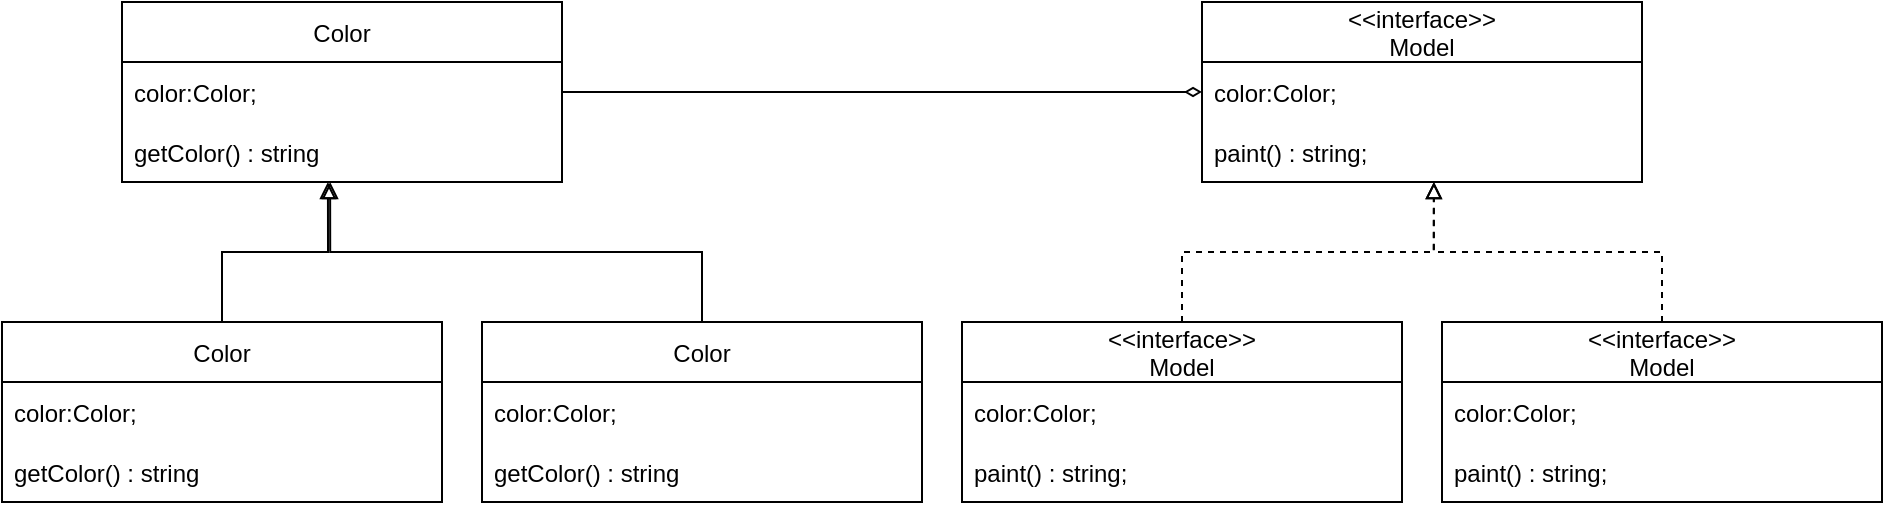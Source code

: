 <mxfile version="15.8.8" type="google" pages="9"><diagram name="Bridge" id="welxelQoxbxYWAcUkb3N"><mxGraphModel dx="2062" dy="705" grid="1" gridSize="10" guides="1" tooltips="1" connect="1" arrows="1" fold="1" page="1" pageScale="1" pageWidth="827" pageHeight="1169" math="0" shadow="0"><root><mxCell id="WIyWlLk6GJQsqaUBKTNV-0"/><mxCell id="WIyWlLk6GJQsqaUBKTNV-1" parent="WIyWlLk6GJQsqaUBKTNV-0"/><mxCell id="wLDIQfaWz3cQ4ZSxnZ8Y-7" value="Color" style="swimlane;fontStyle=0;childLayout=stackLayout;horizontal=1;startSize=30;horizontalStack=0;resizeParent=1;resizeParentMax=0;resizeLast=0;collapsible=1;marginBottom=0;resizeWidth=1;resizeHeight=1;noLabel=0;resizable=1;portConstraint=south;shadow=0;rounded=0;" parent="WIyWlLk6GJQsqaUBKTNV-1" vertex="1"><mxGeometry x="100" y="80" width="220" height="90" as="geometry"/></mxCell><mxCell id="wLDIQfaWz3cQ4ZSxnZ8Y-8" value="color:Color;" style="text;strokeColor=none;fillColor=none;align=left;verticalAlign=middle;spacingLeft=4;spacingRight=4;overflow=hidden;points=[[0,0.5],[1,0.5]];portConstraint=eastwest;rotatable=0;" parent="wLDIQfaWz3cQ4ZSxnZ8Y-7" vertex="1"><mxGeometry y="30" width="220" height="30" as="geometry"/></mxCell><mxCell id="wLDIQfaWz3cQ4ZSxnZ8Y-21" value="getColor() : string" style="text;strokeColor=none;fillColor=none;align=left;verticalAlign=middle;spacingLeft=4;spacingRight=4;overflow=hidden;points=[[0,0.5],[1,0.5]];portConstraint=eastwest;rotatable=0;" parent="wLDIQfaWz3cQ4ZSxnZ8Y-7" vertex="1"><mxGeometry y="60" width="220" height="30" as="geometry"/></mxCell><mxCell id="wLDIQfaWz3cQ4ZSxnZ8Y-28" style="edgeStyle=orthogonalEdgeStyle;rounded=0;orthogonalLoop=1;jettySize=auto;html=1;exitX=0.5;exitY=0;exitDx=0;exitDy=0;entryX=0.468;entryY=1;entryDx=0;entryDy=0;entryPerimeter=0;endArrow=block;endFill=0;" parent="WIyWlLk6GJQsqaUBKTNV-1" source="wLDIQfaWz3cQ4ZSxnZ8Y-22" target="wLDIQfaWz3cQ4ZSxnZ8Y-21" edge="1"><mxGeometry relative="1" as="geometry"/></mxCell><mxCell id="wLDIQfaWz3cQ4ZSxnZ8Y-22" value="Color" style="swimlane;fontStyle=0;childLayout=stackLayout;horizontal=1;startSize=30;horizontalStack=0;resizeParent=1;resizeParentMax=0;resizeLast=0;collapsible=1;marginBottom=0;resizeWidth=1;resizeHeight=1;noLabel=0;resizable=1;portConstraint=south;shadow=0;rounded=0;" parent="WIyWlLk6GJQsqaUBKTNV-1" vertex="1"><mxGeometry x="40" y="240" width="220" height="90" as="geometry"/></mxCell><mxCell id="wLDIQfaWz3cQ4ZSxnZ8Y-23" value="color:Color;" style="text;strokeColor=none;fillColor=none;align=left;verticalAlign=middle;spacingLeft=4;spacingRight=4;overflow=hidden;points=[[0,0.5],[1,0.5]];portConstraint=eastwest;rotatable=0;" parent="wLDIQfaWz3cQ4ZSxnZ8Y-22" vertex="1"><mxGeometry y="30" width="220" height="30" as="geometry"/></mxCell><mxCell id="wLDIQfaWz3cQ4ZSxnZ8Y-24" value="getColor() : string" style="text;strokeColor=none;fillColor=none;align=left;verticalAlign=middle;spacingLeft=4;spacingRight=4;overflow=hidden;points=[[0,0.5],[1,0.5]];portConstraint=eastwest;rotatable=0;" parent="wLDIQfaWz3cQ4ZSxnZ8Y-22" vertex="1"><mxGeometry y="60" width="220" height="30" as="geometry"/></mxCell><mxCell id="wLDIQfaWz3cQ4ZSxnZ8Y-29" style="edgeStyle=orthogonalEdgeStyle;rounded=0;orthogonalLoop=1;jettySize=auto;html=1;exitX=0.5;exitY=0;exitDx=0;exitDy=0;entryX=0.473;entryY=1;entryDx=0;entryDy=0;entryPerimeter=0;endArrow=block;endFill=0;" parent="WIyWlLk6GJQsqaUBKTNV-1" source="wLDIQfaWz3cQ4ZSxnZ8Y-25" target="wLDIQfaWz3cQ4ZSxnZ8Y-21" edge="1"><mxGeometry relative="1" as="geometry"/></mxCell><mxCell id="wLDIQfaWz3cQ4ZSxnZ8Y-25" value="Color" style="swimlane;fontStyle=0;childLayout=stackLayout;horizontal=1;startSize=30;horizontalStack=0;resizeParent=1;resizeParentMax=0;resizeLast=0;collapsible=1;marginBottom=0;resizeWidth=1;resizeHeight=1;noLabel=0;resizable=1;portConstraint=south;shadow=0;rounded=0;" parent="WIyWlLk6GJQsqaUBKTNV-1" vertex="1"><mxGeometry x="280" y="240" width="220" height="90" as="geometry"/></mxCell><mxCell id="wLDIQfaWz3cQ4ZSxnZ8Y-26" value="color:Color;" style="text;strokeColor=none;fillColor=none;align=left;verticalAlign=middle;spacingLeft=4;spacingRight=4;overflow=hidden;points=[[0,0.5],[1,0.5]];portConstraint=eastwest;rotatable=0;" parent="wLDIQfaWz3cQ4ZSxnZ8Y-25" vertex="1"><mxGeometry y="30" width="220" height="30" as="geometry"/></mxCell><mxCell id="wLDIQfaWz3cQ4ZSxnZ8Y-27" value="getColor() : string" style="text;strokeColor=none;fillColor=none;align=left;verticalAlign=middle;spacingLeft=4;spacingRight=4;overflow=hidden;points=[[0,0.5],[1,0.5]];portConstraint=eastwest;rotatable=0;" parent="wLDIQfaWz3cQ4ZSxnZ8Y-25" vertex="1"><mxGeometry y="60" width="220" height="30" as="geometry"/></mxCell><mxCell id="wLDIQfaWz3cQ4ZSxnZ8Y-30" value="&lt;&lt;interface&gt;&gt;&#10;Model" style="swimlane;fontStyle=0;childLayout=stackLayout;horizontal=1;startSize=30;horizontalStack=0;resizeParent=1;resizeParentMax=0;resizeLast=0;collapsible=1;marginBottom=0;resizeWidth=1;resizeHeight=1;noLabel=0;resizable=1;portConstraint=south;shadow=0;rounded=0;" parent="WIyWlLk6GJQsqaUBKTNV-1" vertex="1"><mxGeometry x="640" y="80" width="220" height="90" as="geometry"/></mxCell><mxCell id="wLDIQfaWz3cQ4ZSxnZ8Y-31" value="color:Color;" style="text;strokeColor=none;fillColor=none;align=left;verticalAlign=middle;spacingLeft=4;spacingRight=4;overflow=hidden;points=[[0,0.5],[1,0.5]];portConstraint=eastwest;rotatable=0;" parent="wLDIQfaWz3cQ4ZSxnZ8Y-30" vertex="1"><mxGeometry y="30" width="220" height="30" as="geometry"/></mxCell><mxCell id="wLDIQfaWz3cQ4ZSxnZ8Y-32" value="paint() : string;" style="text;strokeColor=none;fillColor=none;align=left;verticalAlign=middle;spacingLeft=4;spacingRight=4;overflow=hidden;points=[[0,0.5],[1,0.5]];portConstraint=eastwest;rotatable=0;" parent="wLDIQfaWz3cQ4ZSxnZ8Y-30" vertex="1"><mxGeometry y="60" width="220" height="30" as="geometry"/></mxCell><mxCell id="wLDIQfaWz3cQ4ZSxnZ8Y-33" style="edgeStyle=orthogonalEdgeStyle;rounded=0;orthogonalLoop=1;jettySize=auto;html=1;exitX=1;exitY=0.5;exitDx=0;exitDy=0;entryX=0;entryY=0.5;entryDx=0;entryDy=0;endArrow=diamondThin;endFill=0;" parent="WIyWlLk6GJQsqaUBKTNV-1" source="wLDIQfaWz3cQ4ZSxnZ8Y-8" target="wLDIQfaWz3cQ4ZSxnZ8Y-31" edge="1"><mxGeometry relative="1" as="geometry"/></mxCell><mxCell id="wLDIQfaWz3cQ4ZSxnZ8Y-41" style="edgeStyle=orthogonalEdgeStyle;rounded=0;orthogonalLoop=1;jettySize=auto;html=1;exitX=0.5;exitY=0;exitDx=0;exitDy=0;entryX=0.527;entryY=1;entryDx=0;entryDy=0;entryPerimeter=0;dashed=1;endArrow=block;endFill=0;" parent="WIyWlLk6GJQsqaUBKTNV-1" source="wLDIQfaWz3cQ4ZSxnZ8Y-34" target="wLDIQfaWz3cQ4ZSxnZ8Y-32" edge="1"><mxGeometry relative="1" as="geometry"/></mxCell><mxCell id="wLDIQfaWz3cQ4ZSxnZ8Y-34" value="&lt;&lt;interface&gt;&gt;&#10;Model" style="swimlane;fontStyle=0;childLayout=stackLayout;horizontal=1;startSize=30;horizontalStack=0;resizeParent=1;resizeParentMax=0;resizeLast=0;collapsible=1;marginBottom=0;resizeWidth=1;resizeHeight=1;noLabel=0;resizable=1;portConstraint=south;shadow=0;rounded=0;" parent="WIyWlLk6GJQsqaUBKTNV-1" vertex="1"><mxGeometry x="760" y="240" width="220" height="90" as="geometry"/></mxCell><mxCell id="wLDIQfaWz3cQ4ZSxnZ8Y-35" value="color:Color;" style="text;strokeColor=none;fillColor=none;align=left;verticalAlign=middle;spacingLeft=4;spacingRight=4;overflow=hidden;points=[[0,0.5],[1,0.5]];portConstraint=eastwest;rotatable=0;" parent="wLDIQfaWz3cQ4ZSxnZ8Y-34" vertex="1"><mxGeometry y="30" width="220" height="30" as="geometry"/></mxCell><mxCell id="wLDIQfaWz3cQ4ZSxnZ8Y-36" value="paint() : string;" style="text;strokeColor=none;fillColor=none;align=left;verticalAlign=middle;spacingLeft=4;spacingRight=4;overflow=hidden;points=[[0,0.5],[1,0.5]];portConstraint=eastwest;rotatable=0;" parent="wLDIQfaWz3cQ4ZSxnZ8Y-34" vertex="1"><mxGeometry y="60" width="220" height="30" as="geometry"/></mxCell><mxCell id="wLDIQfaWz3cQ4ZSxnZ8Y-40" style="edgeStyle=orthogonalEdgeStyle;rounded=0;orthogonalLoop=1;jettySize=auto;html=1;exitX=0.5;exitY=0;exitDx=0;exitDy=0;entryX=0.527;entryY=1;entryDx=0;entryDy=0;entryPerimeter=0;endArrow=block;endFill=0;dashed=1;" parent="WIyWlLk6GJQsqaUBKTNV-1" source="wLDIQfaWz3cQ4ZSxnZ8Y-37" target="wLDIQfaWz3cQ4ZSxnZ8Y-32" edge="1"><mxGeometry relative="1" as="geometry"/></mxCell><mxCell id="wLDIQfaWz3cQ4ZSxnZ8Y-37" value="&lt;&lt;interface&gt;&gt;&#10;Model" style="swimlane;fontStyle=0;childLayout=stackLayout;horizontal=1;startSize=30;horizontalStack=0;resizeParent=1;resizeParentMax=0;resizeLast=0;collapsible=1;marginBottom=0;resizeWidth=1;resizeHeight=1;noLabel=0;resizable=1;portConstraint=south;shadow=0;rounded=0;" parent="WIyWlLk6GJQsqaUBKTNV-1" vertex="1"><mxGeometry x="520" y="240" width="220" height="90" as="geometry"/></mxCell><mxCell id="wLDIQfaWz3cQ4ZSxnZ8Y-38" value="color:Color;" style="text;strokeColor=none;fillColor=none;align=left;verticalAlign=middle;spacingLeft=4;spacingRight=4;overflow=hidden;points=[[0,0.5],[1,0.5]];portConstraint=eastwest;rotatable=0;" parent="wLDIQfaWz3cQ4ZSxnZ8Y-37" vertex="1"><mxGeometry y="30" width="220" height="30" as="geometry"/></mxCell><mxCell id="wLDIQfaWz3cQ4ZSxnZ8Y-39" value="paint() : string;" style="text;strokeColor=none;fillColor=none;align=left;verticalAlign=middle;spacingLeft=4;spacingRight=4;overflow=hidden;points=[[0,0.5],[1,0.5]];portConstraint=eastwest;rotatable=0;" parent="wLDIQfaWz3cQ4ZSxnZ8Y-37" vertex="1"><mxGeometry y="60" width="220" height="30" as="geometry"/></mxCell></root></mxGraphModel></diagram><diagram name="Mediator" id="TKc3VecRSe0NIv8HXbb_"><mxGraphModel dx="2062" dy="762" grid="1" gridSize="10" guides="1" tooltips="1" connect="1" arrows="1" fold="1" page="1" pageScale="1" pageWidth="827" pageHeight="1169" math="0" shadow="0"><root><mxCell id="pZbfD7uywvN1w7ryYDYN-0"/><mxCell id="pZbfD7uywvN1w7ryYDYN-1" parent="pZbfD7uywvN1w7ryYDYN-0"/><mxCell id="1AhPU3zduX2jfXk0aBSO-0" value="&lt;&lt;interface&gt;&gt;&#10;Mediator" style="swimlane;fontStyle=0;childLayout=stackLayout;horizontal=1;startSize=30;horizontalStack=0;resizeParent=1;resizeParentMax=0;resizeLast=0;collapsible=1;marginBottom=0;resizeWidth=1;resizeHeight=1;noLabel=0;resizable=1;portConstraint=south;shadow=0;rounded=0;" parent="pZbfD7uywvN1w7ryYDYN-1" vertex="1"><mxGeometry x="300" y="250" width="350" height="90" as="geometry"/></mxCell><mxCell id="1AhPU3zduX2jfXk0aBSO-1" value="customers : Array&lt;string&gt;;" style="text;strokeColor=none;fillColor=none;align=left;verticalAlign=middle;spacingLeft=4;spacingRight=4;overflow=hidden;points=[[0,0.5],[1,0.5]];portConstraint=eastwest;rotatable=0;" parent="1AhPU3zduX2jfXk0aBSO-0" vertex="1"><mxGeometry y="30" width="350" height="30" as="geometry"/></mxCell><mxCell id="1AhPU3zduX2jfXk0aBSO-2" value="orderAuto(customer : Customer,auto : string,info : string) : void;" style="text;strokeColor=none;fillColor=none;align=left;verticalAlign=middle;spacingLeft=4;spacingRight=4;overflow=hidden;points=[[0,0.5],[1,0.5]];portConstraint=eastwest;rotatable=0;" parent="1AhPU3zduX2jfXk0aBSO-0" vertex="1"><mxGeometry y="60" width="350" height="30" as="geometry"/></mxCell><mxCell id="1AhPU3zduX2jfXk0aBSO-7" style="edgeStyle=orthogonalEdgeStyle;rounded=0;orthogonalLoop=1;jettySize=auto;html=1;exitX=0.5;exitY=0;exitDx=0;exitDy=0;entryX=0.5;entryY=1.033;entryDx=0;entryDy=0;entryPerimeter=0;endArrow=block;endFill=0;dashed=1;" parent="pZbfD7uywvN1w7ryYDYN-1" source="1AhPU3zduX2jfXk0aBSO-3" target="1AhPU3zduX2jfXk0aBSO-2" edge="1"><mxGeometry relative="1" as="geometry"/></mxCell><mxCell id="1AhPU3zduX2jfXk0aBSO-3" value="OfficialDealer" style="swimlane;fontStyle=0;childLayout=stackLayout;horizontal=1;startSize=30;horizontalStack=0;resizeParent=1;resizeParentMax=0;resizeLast=0;collapsible=1;marginBottom=0;resizeWidth=1;resizeHeight=1;noLabel=0;resizable=1;portConstraint=south;shadow=0;rounded=0;" parent="pZbfD7uywvN1w7ryYDYN-1" vertex="1"><mxGeometry x="300" y="400" width="350" height="150" as="geometry"/></mxCell><mxCell id="1AhPU3zduX2jfXk0aBSO-4" value="customers : Array&lt;string&gt;;" style="text;strokeColor=none;fillColor=none;align=left;verticalAlign=middle;spacingLeft=4;spacingRight=4;overflow=hidden;points=[[0,0.5],[1,0.5]];portConstraint=eastwest;rotatable=0;" parent="1AhPU3zduX2jfXk0aBSO-3" vertex="1"><mxGeometry y="30" width="350" height="30" as="geometry"/></mxCell><mxCell id="1AhPU3zduX2jfXk0aBSO-5" value="orderAuto(customer : Customer,auto : string,info : string) : void;" style="text;strokeColor=none;fillColor=none;align=left;verticalAlign=middle;spacingLeft=4;spacingRight=4;overflow=hidden;points=[[0,0.5],[1,0.5]];portConstraint=eastwest;rotatable=0;" parent="1AhPU3zduX2jfXk0aBSO-3" vertex="1"><mxGeometry y="60" width="350" height="30" as="geometry"/></mxCell><mxCell id="1AhPU3zduX2jfXk0aBSO-8" value="addToCustomerList(name : string) : void" style="text;strokeColor=none;fillColor=none;align=left;verticalAlign=middle;spacingLeft=4;spacingRight=4;overflow=hidden;points=[[0,0.5],[1,0.5]];portConstraint=eastwest;rotatable=0;" parent="1AhPU3zduX2jfXk0aBSO-3" vertex="1"><mxGeometry y="90" width="350" height="30" as="geometry"/></mxCell><mxCell id="1AhPU3zduX2jfXk0aBSO-9" value="getCustomerList() : Array&lt;string&gt;" style="text;strokeColor=none;fillColor=none;align=left;verticalAlign=middle;spacingLeft=4;spacingRight=4;overflow=hidden;points=[[0,0.5],[1,0.5]];portConstraint=eastwest;rotatable=0;" parent="1AhPU3zduX2jfXk0aBSO-3" vertex="1"><mxGeometry y="120" width="350" height="30" as="geometry"/></mxCell><mxCell id="1AhPU3zduX2jfXk0aBSO-10" value="Customer" style="swimlane;fontStyle=0;childLayout=stackLayout;horizontal=1;startSize=30;horizontalStack=0;resizeParent=1;resizeParentMax=0;resizeLast=0;collapsible=1;marginBottom=0;resizeWidth=1;resizeHeight=1;noLabel=0;resizable=1;portConstraint=south;shadow=0;rounded=0;" parent="pZbfD7uywvN1w7ryYDYN-1" vertex="1"><mxGeometry x="100" y="40" width="350" height="150" as="geometry"/></mxCell><mxCell id="1AhPU3zduX2jfXk0aBSO-11" value="customers : Array&lt;string&gt;;" style="text;strokeColor=none;fillColor=none;align=left;verticalAlign=middle;spacingLeft=4;spacingRight=4;overflow=hidden;points=[[0,0.5],[1,0.5]];portConstraint=eastwest;rotatable=0;" parent="1AhPU3zduX2jfXk0aBSO-10" vertex="1"><mxGeometry y="30" width="350" height="30" as="geometry"/></mxCell><mxCell id="1AhPU3zduX2jfXk0aBSO-12" value="orderAuto(customer : Customer,auto : string,info : string) : void;" style="text;strokeColor=none;fillColor=none;align=left;verticalAlign=middle;spacingLeft=4;spacingRight=4;overflow=hidden;points=[[0,0.5],[1,0.5]];portConstraint=eastwest;rotatable=0;" parent="1AhPU3zduX2jfXk0aBSO-10" vertex="1"><mxGeometry y="60" width="350" height="30" as="geometry"/></mxCell><mxCell id="1AhPU3zduX2jfXk0aBSO-13" value="addToCustomerList(name : string) : void" style="text;strokeColor=none;fillColor=none;align=left;verticalAlign=middle;spacingLeft=4;spacingRight=4;overflow=hidden;points=[[0,0.5],[1,0.5]];portConstraint=eastwest;rotatable=0;" parent="1AhPU3zduX2jfXk0aBSO-10" vertex="1"><mxGeometry y="90" width="350" height="30" as="geometry"/></mxCell><mxCell id="1AhPU3zduX2jfXk0aBSO-14" value="getCustomerList() : Array&lt;string&gt;" style="text;strokeColor=none;fillColor=none;align=left;verticalAlign=middle;spacingLeft=4;spacingRight=4;overflow=hidden;points=[[0,0.5],[1,0.5]];portConstraint=eastwest;rotatable=0;" parent="1AhPU3zduX2jfXk0aBSO-10" vertex="1"><mxGeometry y="120" width="350" height="30" as="geometry"/></mxCell><mxCell id="1AhPU3zduX2jfXk0aBSO-15" style="edgeStyle=orthogonalEdgeStyle;rounded=0;orthogonalLoop=1;jettySize=auto;html=1;exitX=1;exitY=0.5;exitDx=0;exitDy=0;entryX=0.523;entryY=-0.011;entryDx=0;entryDy=0;entryPerimeter=0;endArrow=open;endFill=0;" parent="pZbfD7uywvN1w7ryYDYN-1" source="1AhPU3zduX2jfXk0aBSO-12" target="1AhPU3zduX2jfXk0aBSO-0" edge="1"><mxGeometry relative="1" as="geometry"/></mxCell><mxCell id="1AhPU3zduX2jfXk0aBSO-16" style="edgeStyle=orthogonalEdgeStyle;rounded=0;orthogonalLoop=1;jettySize=auto;html=1;exitX=0;exitY=0.5;exitDx=0;exitDy=0;entryX=0.286;entryY=1;entryDx=0;entryDy=0;entryPerimeter=0;endArrow=diamondThin;endFill=1;" parent="pZbfD7uywvN1w7ryYDYN-1" source="1AhPU3zduX2jfXk0aBSO-8" target="1AhPU3zduX2jfXk0aBSO-14" edge="1"><mxGeometry relative="1" as="geometry"/></mxCell></root></mxGraphModel></diagram><diagram name="Itarator" id="xLE-hrP9w-od7s7gLHJ5"><mxGraphModel dx="780" dy="752" grid="1" gridSize="10" guides="1" tooltips="1" connect="1" arrows="1" fold="1" page="1" pageScale="1" pageWidth="827" pageHeight="1169" math="0" shadow="0"><root><mxCell id="tZ6vOw5tqFLbb0-mzg9F-0"/><mxCell id="tZ6vOw5tqFLbb0-mzg9F-1" parent="tZ6vOw5tqFLbb0-mzg9F-0"/><mxCell id="P793bgiqatRqzQxWczG6-0" value="&lt;&lt;interface&gt;&gt;&#10;Iter" style="swimlane;fontStyle=0;childLayout=stackLayout;horizontal=1;startSize=30;horizontalStack=0;resizeParent=1;resizeParentMax=0;resizeLast=0;collapsible=1;marginBottom=0;resizeWidth=1;resizeHeight=1;noLabel=0;resizable=1;portConstraint=south;shadow=0;rounded=0;" parent="tZ6vOw5tqFLbb0-mzg9F-1" vertex="1"><mxGeometry x="200" y="100" width="220" height="150" as="geometry"/></mxCell><mxCell id="P793bgiqatRqzQxWczG6-1" value="color:Color;" style="text;strokeColor=none;fillColor=none;align=left;verticalAlign=middle;spacingLeft=4;spacingRight=4;overflow=hidden;points=[[0,0.5],[1,0.5]];portConstraint=eastwest;rotatable=0;" parent="P793bgiqatRqzQxWczG6-0" vertex="1"><mxGeometry y="30" width="220" height="30" as="geometry"/></mxCell><mxCell id="P793bgiqatRqzQxWczG6-2" value="paint() : string;" style="text;strokeColor=none;fillColor=none;align=left;verticalAlign=middle;spacingLeft=4;spacingRight=4;overflow=hidden;points=[[0,0.5],[1,0.5]];portConstraint=eastwest;rotatable=0;" parent="P793bgiqatRqzQxWczG6-0" vertex="1"><mxGeometry y="60" width="220" height="30" as="geometry"/></mxCell><mxCell id="P793bgiqatRqzQxWczG6-3" value="next() : string;" style="text;strokeColor=none;fillColor=none;align=left;verticalAlign=middle;spacingLeft=4;spacingRight=4;overflow=hidden;points=[[0,0.5],[1,0.5]];portConstraint=eastwest;rotatable=0;" parent="P793bgiqatRqzQxWczG6-0" vertex="1"><mxGeometry y="90" width="220" height="30" as="geometry"/></mxCell><mxCell id="P793bgiqatRqzQxWczG6-4" value="valid() : boolean;" style="text;strokeColor=none;fillColor=none;align=left;verticalAlign=middle;spacingLeft=4;spacingRight=4;overflow=hidden;points=[[0,0.5],[1,0.5]];portConstraint=eastwest;rotatable=0;" parent="P793bgiqatRqzQxWczG6-0" vertex="1"><mxGeometry y="120" width="220" height="30" as="geometry"/></mxCell><mxCell id="-2B-58dI0HJxsLR1Akig-5" style="edgeStyle=orthogonalEdgeStyle;rounded=0;orthogonalLoop=1;jettySize=auto;html=1;exitX=0.5;exitY=0;exitDx=0;exitDy=0;entryX=0.5;entryY=1;entryDx=0;entryDy=0;entryPerimeter=0;dashed=1;endArrow=block;endFill=0;" parent="tZ6vOw5tqFLbb0-mzg9F-1" source="-2B-58dI0HJxsLR1Akig-0" target="P793bgiqatRqzQxWczG6-4" edge="1"><mxGeometry relative="1" as="geometry"/></mxCell><mxCell id="-2B-58dI0HJxsLR1Akig-0" value="Iteratorr" style="swimlane;fontStyle=0;childLayout=stackLayout;horizontal=1;startSize=30;horizontalStack=0;resizeParent=1;resizeParentMax=0;resizeLast=0;collapsible=1;marginBottom=0;resizeWidth=1;resizeHeight=1;noLabel=0;resizable=1;portConstraint=south;shadow=0;rounded=0;" parent="tZ6vOw5tqFLbb0-mzg9F-1" vertex="1"><mxGeometry x="200" y="360" width="220" height="150" as="geometry"/></mxCell><mxCell id="-2B-58dI0HJxsLR1Akig-1" value="index : number;" style="text;strokeColor=none;fillColor=none;align=left;verticalAlign=middle;spacingLeft=4;spacingRight=4;overflow=hidden;points=[[0,0.5],[1,0.5]];portConstraint=eastwest;rotatable=0;" parent="-2B-58dI0HJxsLR1Akig-0" vertex="1"><mxGeometry y="30" width="220" height="30" as="geometry"/></mxCell><mxCell id="-2B-58dI0HJxsLR1Akig-2" value="elements : Array&lt;string&gt;;" style="text;strokeColor=none;fillColor=none;align=left;verticalAlign=middle;spacingLeft=4;spacingRight=4;overflow=hidden;points=[[0,0.5],[1,0.5]];portConstraint=eastwest;rotatable=0;" parent="-2B-58dI0HJxsLR1Akig-0" vertex="1"><mxGeometry y="60" width="220" height="30" as="geometry"/></mxCell><mxCell id="-2B-58dI0HJxsLR1Akig-3" value="next() : string" style="text;strokeColor=none;fillColor=none;align=left;verticalAlign=middle;spacingLeft=4;spacingRight=4;overflow=hidden;points=[[0,0.5],[1,0.5]];portConstraint=eastwest;rotatable=0;" parent="-2B-58dI0HJxsLR1Akig-0" vertex="1"><mxGeometry y="90" width="220" height="30" as="geometry"/></mxCell><mxCell id="-2B-58dI0HJxsLR1Akig-4" value="valid() : boolean" style="text;strokeColor=none;fillColor=none;align=left;verticalAlign=middle;spacingLeft=4;spacingRight=4;overflow=hidden;points=[[0,0.5],[1,0.5]];portConstraint=eastwest;rotatable=0;" parent="-2B-58dI0HJxsLR1Akig-0" vertex="1"><mxGeometry y="120" width="220" height="30" as="geometry"/></mxCell><mxCell id="-2B-58dI0HJxsLR1Akig-6" value="&lt;&lt;interface&gt;&gt;&#10;Aggregator" style="swimlane;fontStyle=0;childLayout=stackLayout;horizontal=1;startSize=30;horizontalStack=0;resizeParent=1;resizeParentMax=0;resizeLast=0;collapsible=1;marginBottom=0;resizeWidth=1;resizeHeight=1;noLabel=0;resizable=1;portConstraint=south;shadow=0;rounded=0;" parent="tZ6vOw5tqFLbb0-mzg9F-1" vertex="1"><mxGeometry x="480" y="145" width="220" height="60" as="geometry"/></mxCell><mxCell id="-2B-58dI0HJxsLR1Akig-7" value="getIterator(items): Iteratorr;" style="text;strokeColor=none;fillColor=none;align=left;verticalAlign=middle;spacingLeft=4;spacingRight=4;overflow=hidden;points=[[0,0.5],[1,0.5]];portConstraint=eastwest;rotatable=0;" parent="-2B-58dI0HJxsLR1Akig-6" vertex="1"><mxGeometry y="30" width="220" height="30" as="geometry"/></mxCell><mxCell id="-2B-58dI0HJxsLR1Akig-17" style="edgeStyle=orthogonalEdgeStyle;rounded=0;orthogonalLoop=1;jettySize=auto;html=1;exitX=0.5;exitY=0;exitDx=0;exitDy=0;entryX=0.436;entryY=0.967;entryDx=0;entryDy=0;entryPerimeter=0;dashed=1;endArrow=block;endFill=0;" parent="tZ6vOw5tqFLbb0-mzg9F-1" source="-2B-58dI0HJxsLR1Akig-12" target="-2B-58dI0HJxsLR1Akig-7" edge="1"><mxGeometry relative="1" as="geometry"/></mxCell><mxCell id="-2B-58dI0HJxsLR1Akig-12" value="WordsCollection" style="swimlane;fontStyle=0;childLayout=stackLayout;horizontal=1;startSize=30;horizontalStack=0;resizeParent=1;resizeParentMax=0;resizeLast=0;collapsible=1;marginBottom=0;resizeWidth=1;resizeHeight=1;noLabel=0;resizable=1;portConstraint=south;shadow=0;rounded=0;" parent="tZ6vOw5tqFLbb0-mzg9F-1" vertex="1"><mxGeometry x="480" y="280" width="220" height="180" as="geometry"/></mxCell><mxCell id="-2B-58dI0HJxsLR1Akig-13" value="items: string[] = [];" style="text;strokeColor=none;fillColor=none;align=left;verticalAlign=middle;spacingLeft=4;spacingRight=4;overflow=hidden;points=[[0,0.5],[1,0.5]];portConstraint=eastwest;rotatable=0;" parent="-2B-58dI0HJxsLR1Akig-12" vertex="1"><mxGeometry y="30" width="220" height="30" as="geometry"/></mxCell><mxCell id="-2B-58dI0HJxsLR1Akig-14" value="getItems(): string[]" style="text;strokeColor=none;fillColor=none;align=left;verticalAlign=middle;spacingLeft=4;spacingRight=4;overflow=hidden;points=[[0,0.5],[1,0.5]];portConstraint=eastwest;rotatable=0;" parent="-2B-58dI0HJxsLR1Akig-12" vertex="1"><mxGeometry y="60" width="220" height="30" as="geometry"/></mxCell><mxCell id="-2B-58dI0HJxsLR1Akig-15" value="getCount(): number" style="text;strokeColor=none;fillColor=none;align=left;verticalAlign=middle;spacingLeft=4;spacingRight=4;overflow=hidden;points=[[0,0.5],[1,0.5]];portConstraint=eastwest;rotatable=0;" parent="-2B-58dI0HJxsLR1Akig-12" vertex="1"><mxGeometry y="90" width="220" height="30" as="geometry"/></mxCell><mxCell id="-2B-58dI0HJxsLR1Akig-16" value="addItem(item: string): void" style="text;strokeColor=none;fillColor=none;align=left;verticalAlign=middle;spacingLeft=4;spacingRight=4;overflow=hidden;points=[[0,0.5],[1,0.5]];portConstraint=eastwest;rotatable=0;" parent="-2B-58dI0HJxsLR1Akig-12" vertex="1"><mxGeometry y="120" width="220" height="30" as="geometry"/></mxCell><mxCell id="-2B-58dI0HJxsLR1Akig-22" value="getIterator(): Iteratorr" style="text;strokeColor=none;fillColor=none;align=left;verticalAlign=middle;spacingLeft=4;spacingRight=4;overflow=hidden;points=[[0,0.5],[1,0.5]];portConstraint=eastwest;rotatable=0;" parent="-2B-58dI0HJxsLR1Akig-12" vertex="1"><mxGeometry y="150" width="220" height="30" as="geometry"/></mxCell><mxCell id="-2B-58dI0HJxsLR1Akig-18" style="edgeStyle=orthogonalEdgeStyle;rounded=0;orthogonalLoop=1;jettySize=auto;html=1;exitX=1;exitY=0.5;exitDx=0;exitDy=0;entryX=-0.018;entryY=0.1;entryDx=0;entryDy=0;entryPerimeter=0;dashed=1;endArrow=open;endFill=0;" parent="tZ6vOw5tqFLbb0-mzg9F-1" source="P793bgiqatRqzQxWczG6-2" target="-2B-58dI0HJxsLR1Akig-7" edge="1"><mxGeometry relative="1" as="geometry"/></mxCell><mxCell id="-2B-58dI0HJxsLR1Akig-23" style="edgeStyle=orthogonalEdgeStyle;rounded=0;orthogonalLoop=1;jettySize=auto;html=1;exitX=0;exitY=0.5;exitDx=0;exitDy=0;entryX=1;entryY=0.5;entryDx=0;entryDy=0;endArrow=open;endFill=0;" parent="tZ6vOw5tqFLbb0-mzg9F-1" source="-2B-58dI0HJxsLR1Akig-16" target="-2B-58dI0HJxsLR1Akig-2" edge="1"><mxGeometry relative="1" as="geometry"/></mxCell></root></mxGraphModel></diagram><diagram name="ChainOfRespinsibility" id="EHz61KF5w9NZEOm48dh2"><mxGraphModel dx="780" dy="752" grid="1" gridSize="10" guides="1" tooltips="1" connect="1" arrows="1" fold="1" page="1" pageScale="1" pageWidth="827" pageHeight="1169" math="0" shadow="0"><root><mxCell id="4uhmOrk3VsJx6nF1n4hi-0"/><mxCell id="4uhmOrk3VsJx6nF1n4hi-1" parent="4uhmOrk3VsJx6nF1n4hi-0"/><mxCell id="JdADgl_84O4w6RuszlOJ-0" value="&lt;&lt;interface&gt;&gt;&#10;Handler" style="swimlane;fontStyle=0;childLayout=stackLayout;horizontal=1;startSize=30;horizontalStack=0;resizeParent=1;resizeParentMax=0;resizeLast=0;collapsible=1;marginBottom=0;resizeWidth=1;resizeHeight=1;noLabel=0;resizable=1;portConstraint=south;shadow=0;rounded=0;" vertex="1" parent="4uhmOrk3VsJx6nF1n4hi-1"><mxGeometry x="280" y="80" width="220" height="60" as="geometry"/></mxCell><mxCell id="JdADgl_84O4w6RuszlOJ-1" value="setNext(account : Account) : void" style="text;strokeColor=none;fillColor=none;align=left;verticalAlign=middle;spacingLeft=4;spacingRight=4;overflow=hidden;points=[[0,0.5],[1,0.5]];portConstraint=eastwest;rotatable=0;" vertex="1" parent="JdADgl_84O4w6RuszlOJ-0"><mxGeometry y="30" width="220" height="30" as="geometry"/></mxCell><mxCell id="k1seyP4kJGXrJNMKzia2-5" style="edgeStyle=orthogonalEdgeStyle;rounded=0;orthogonalLoop=1;jettySize=auto;html=1;exitX=0.5;exitY=0;exitDx=0;exitDy=0;entryX=0.5;entryY=1;entryDx=0;entryDy=0;entryPerimeter=0;dashed=1;endArrow=block;endFill=0;" edge="1" parent="4uhmOrk3VsJx6nF1n4hi-1" source="k1seyP4kJGXrJNMKzia2-0" target="JdADgl_84O4w6RuszlOJ-1"><mxGeometry relative="1" as="geometry"/></mxCell><mxCell id="k1seyP4kJGXrJNMKzia2-0" value="Account" style="swimlane;fontStyle=0;childLayout=stackLayout;horizontal=1;startSize=20;horizontalStack=0;resizeParent=1;resizeParentMax=0;resizeLast=0;collapsible=1;marginBottom=0;resizeWidth=1;resizeHeight=1;noLabel=0;resizable=1;portConstraint=south;shadow=0;rounded=0;" vertex="1" parent="4uhmOrk3VsJx6nF1n4hi-1"><mxGeometry x="280" y="200" width="220" height="200" as="geometry"/></mxCell><mxCell id="k1seyP4kJGXrJNMKzia2-1" value="name : string;" style="text;strokeColor=none;fillColor=none;align=left;verticalAlign=middle;spacingLeft=4;spacingRight=4;overflow=hidden;points=[[0,0.5],[1,0.5]];portConstraint=eastwest;rotatable=0;" vertex="1" parent="k1seyP4kJGXrJNMKzia2-0"><mxGeometry y="20" width="220" height="30" as="geometry"/></mxCell><mxCell id="k1seyP4kJGXrJNMKzia2-2" value="balance : number;" style="text;strokeColor=none;fillColor=none;align=left;verticalAlign=middle;spacingLeft=4;spacingRight=4;overflow=hidden;points=[[0,0.5],[1,0.5]];portConstraint=eastwest;rotatable=0;" vertex="1" parent="k1seyP4kJGXrJNMKzia2-0"><mxGeometry y="50" width="220" height="30" as="geometry"/></mxCell><mxCell id="k1seyP4kJGXrJNMKzia2-3" value="incomer : Account;" style="text;strokeColor=none;fillColor=none;align=left;verticalAlign=middle;spacingLeft=4;spacingRight=4;overflow=hidden;points=[[0,0.5],[1,0.5]];portConstraint=eastwest;rotatable=0;" vertex="1" parent="k1seyP4kJGXrJNMKzia2-0"><mxGeometry y="80" width="220" height="30" as="geometry"/></mxCell><mxCell id="k1seyP4kJGXrJNMKzia2-4" value="pay(orderPrice : number) : void" style="text;strokeColor=none;fillColor=none;align=left;verticalAlign=middle;spacingLeft=4;spacingRight=4;overflow=hidden;points=[[0,0.5],[1,0.5]];portConstraint=eastwest;rotatable=0;" vertex="1" parent="k1seyP4kJGXrJNMKzia2-0"><mxGeometry y="110" width="220" height="30" as="geometry"/></mxCell><mxCell id="pjvDyGEgaG3VUateHtdm-0" value="canPay(amount : number) : boolean" style="text;strokeColor=none;fillColor=none;align=left;verticalAlign=middle;spacingLeft=4;spacingRight=4;overflow=hidden;points=[[0,0.5],[1,0.5]];portConstraint=eastwest;rotatable=0;" vertex="1" parent="k1seyP4kJGXrJNMKzia2-0"><mxGeometry y="140" width="220" height="30" as="geometry"/></mxCell><mxCell id="pjvDyGEgaG3VUateHtdm-1" value="setNext(account : Account) : void" style="text;strokeColor=none;fillColor=none;align=left;verticalAlign=middle;spacingLeft=4;spacingRight=4;overflow=hidden;points=[[0,0.5],[1,0.5]];portConstraint=eastwest;rotatable=0;" vertex="1" parent="k1seyP4kJGXrJNMKzia2-0"><mxGeometry y="170" width="220" height="30" as="geometry"/></mxCell><mxCell id="AP4-HmRaLxifw8xMP8Z4-21" style="edgeStyle=orthogonalEdgeStyle;rounded=0;orthogonalLoop=1;jettySize=auto;html=1;exitX=0.5;exitY=0;exitDx=0;exitDy=0;entryX=0.509;entryY=1;entryDx=0;entryDy=0;entryPerimeter=0;endArrow=block;endFill=0;" edge="1" parent="4uhmOrk3VsJx6nF1n4hi-1" source="AP4-HmRaLxifw8xMP8Z4-0" target="pjvDyGEgaG3VUateHtdm-1"><mxGeometry relative="1" as="geometry"/></mxCell><mxCell id="AP4-HmRaLxifw8xMP8Z4-0" value="Master" style="swimlane;fontStyle=0;childLayout=stackLayout;horizontal=1;startSize=20;horizontalStack=0;resizeParent=1;resizeParentMax=0;resizeLast=0;collapsible=1;marginBottom=0;resizeWidth=1;resizeHeight=1;noLabel=0;resizable=1;portConstraint=south;shadow=0;rounded=0;" vertex="1" parent="4uhmOrk3VsJx6nF1n4hi-1"><mxGeometry x="30" y="480" width="220" height="200" as="geometry"/></mxCell><mxCell id="AP4-HmRaLxifw8xMP8Z4-1" value="name : string;" style="text;strokeColor=none;fillColor=none;align=left;verticalAlign=middle;spacingLeft=4;spacingRight=4;overflow=hidden;points=[[0,0.5],[1,0.5]];portConstraint=eastwest;rotatable=0;" vertex="1" parent="AP4-HmRaLxifw8xMP8Z4-0"><mxGeometry y="20" width="220" height="30" as="geometry"/></mxCell><mxCell id="AP4-HmRaLxifw8xMP8Z4-2" value="balance : number;" style="text;strokeColor=none;fillColor=none;align=left;verticalAlign=middle;spacingLeft=4;spacingRight=4;overflow=hidden;points=[[0,0.5],[1,0.5]];portConstraint=eastwest;rotatable=0;" vertex="1" parent="AP4-HmRaLxifw8xMP8Z4-0"><mxGeometry y="50" width="220" height="30" as="geometry"/></mxCell><mxCell id="AP4-HmRaLxifw8xMP8Z4-3" value="incomer : Account;" style="text;strokeColor=none;fillColor=none;align=left;verticalAlign=middle;spacingLeft=4;spacingRight=4;overflow=hidden;points=[[0,0.5],[1,0.5]];portConstraint=eastwest;rotatable=0;" vertex="1" parent="AP4-HmRaLxifw8xMP8Z4-0"><mxGeometry y="80" width="220" height="30" as="geometry"/></mxCell><mxCell id="AP4-HmRaLxifw8xMP8Z4-4" value="pay(orderPrice : number) : void" style="text;strokeColor=none;fillColor=none;align=left;verticalAlign=middle;spacingLeft=4;spacingRight=4;overflow=hidden;points=[[0,0.5],[1,0.5]];portConstraint=eastwest;rotatable=0;" vertex="1" parent="AP4-HmRaLxifw8xMP8Z4-0"><mxGeometry y="110" width="220" height="30" as="geometry"/></mxCell><mxCell id="AP4-HmRaLxifw8xMP8Z4-5" value="canPay(amount : number) : boolean" style="text;strokeColor=none;fillColor=none;align=left;verticalAlign=middle;spacingLeft=4;spacingRight=4;overflow=hidden;points=[[0,0.5],[1,0.5]];portConstraint=eastwest;rotatable=0;" vertex="1" parent="AP4-HmRaLxifw8xMP8Z4-0"><mxGeometry y="140" width="220" height="30" as="geometry"/></mxCell><mxCell id="AP4-HmRaLxifw8xMP8Z4-6" value="setNext(account : Account) : void" style="text;strokeColor=none;fillColor=none;align=left;verticalAlign=middle;spacingLeft=4;spacingRight=4;overflow=hidden;points=[[0,0.5],[1,0.5]];portConstraint=eastwest;rotatable=0;" vertex="1" parent="AP4-HmRaLxifw8xMP8Z4-0"><mxGeometry y="170" width="220" height="30" as="geometry"/></mxCell><mxCell id="AP4-HmRaLxifw8xMP8Z4-23" style="edgeStyle=orthogonalEdgeStyle;rounded=0;orthogonalLoop=1;jettySize=auto;html=1;exitX=0.5;exitY=0;exitDx=0;exitDy=0;endArrow=block;endFill=0;" edge="1" parent="4uhmOrk3VsJx6nF1n4hi-1" source="AP4-HmRaLxifw8xMP8Z4-7"><mxGeometry relative="1" as="geometry"><mxPoint x="390" y="400" as="targetPoint"/></mxGeometry></mxCell><mxCell id="AP4-HmRaLxifw8xMP8Z4-7" value="Qiwi" style="swimlane;fontStyle=0;childLayout=stackLayout;horizontal=1;startSize=20;horizontalStack=0;resizeParent=1;resizeParentMax=0;resizeLast=0;collapsible=1;marginBottom=0;resizeWidth=1;resizeHeight=1;noLabel=0;resizable=1;portConstraint=south;shadow=0;rounded=0;" vertex="1" parent="4uhmOrk3VsJx6nF1n4hi-1"><mxGeometry x="600" y="480" width="220" height="200" as="geometry"/></mxCell><mxCell id="AP4-HmRaLxifw8xMP8Z4-8" value="name : string;" style="text;strokeColor=none;fillColor=none;align=left;verticalAlign=middle;spacingLeft=4;spacingRight=4;overflow=hidden;points=[[0,0.5],[1,0.5]];portConstraint=eastwest;rotatable=0;" vertex="1" parent="AP4-HmRaLxifw8xMP8Z4-7"><mxGeometry y="20" width="220" height="30" as="geometry"/></mxCell><mxCell id="AP4-HmRaLxifw8xMP8Z4-9" value="balance : number;" style="text;strokeColor=none;fillColor=none;align=left;verticalAlign=middle;spacingLeft=4;spacingRight=4;overflow=hidden;points=[[0,0.5],[1,0.5]];portConstraint=eastwest;rotatable=0;" vertex="1" parent="AP4-HmRaLxifw8xMP8Z4-7"><mxGeometry y="50" width="220" height="30" as="geometry"/></mxCell><mxCell id="AP4-HmRaLxifw8xMP8Z4-10" value="incomer : Account;" style="text;strokeColor=none;fillColor=none;align=left;verticalAlign=middle;spacingLeft=4;spacingRight=4;overflow=hidden;points=[[0,0.5],[1,0.5]];portConstraint=eastwest;rotatable=0;" vertex="1" parent="AP4-HmRaLxifw8xMP8Z4-7"><mxGeometry y="80" width="220" height="30" as="geometry"/></mxCell><mxCell id="AP4-HmRaLxifw8xMP8Z4-11" value="pay(orderPrice : number) : void" style="text;strokeColor=none;fillColor=none;align=left;verticalAlign=middle;spacingLeft=4;spacingRight=4;overflow=hidden;points=[[0,0.5],[1,0.5]];portConstraint=eastwest;rotatable=0;" vertex="1" parent="AP4-HmRaLxifw8xMP8Z4-7"><mxGeometry y="110" width="220" height="30" as="geometry"/></mxCell><mxCell id="AP4-HmRaLxifw8xMP8Z4-12" value="canPay(amount : number) : boolean" style="text;strokeColor=none;fillColor=none;align=left;verticalAlign=middle;spacingLeft=4;spacingRight=4;overflow=hidden;points=[[0,0.5],[1,0.5]];portConstraint=eastwest;rotatable=0;" vertex="1" parent="AP4-HmRaLxifw8xMP8Z4-7"><mxGeometry y="140" width="220" height="30" as="geometry"/></mxCell><mxCell id="AP4-HmRaLxifw8xMP8Z4-13" value="setNext(account : Account) : void" style="text;strokeColor=none;fillColor=none;align=left;verticalAlign=middle;spacingLeft=4;spacingRight=4;overflow=hidden;points=[[0,0.5],[1,0.5]];portConstraint=eastwest;rotatable=0;" vertex="1" parent="AP4-HmRaLxifw8xMP8Z4-7"><mxGeometry y="170" width="220" height="30" as="geometry"/></mxCell><mxCell id="AP4-HmRaLxifw8xMP8Z4-22" style="edgeStyle=orthogonalEdgeStyle;rounded=0;orthogonalLoop=1;jettySize=auto;html=1;exitX=0.5;exitY=0;exitDx=0;exitDy=0;endArrow=block;endFill=0;" edge="1" parent="4uhmOrk3VsJx6nF1n4hi-1" source="AP4-HmRaLxifw8xMP8Z4-14"><mxGeometry relative="1" as="geometry"><mxPoint x="390" y="400" as="targetPoint"/></mxGeometry></mxCell><mxCell id="AP4-HmRaLxifw8xMP8Z4-14" value="Paypal" style="swimlane;fontStyle=0;childLayout=stackLayout;horizontal=1;startSize=20;horizontalStack=0;resizeParent=1;resizeParentMax=0;resizeLast=0;collapsible=1;marginBottom=0;resizeWidth=1;resizeHeight=1;noLabel=0;resizable=1;portConstraint=south;shadow=0;rounded=0;" vertex="1" parent="4uhmOrk3VsJx6nF1n4hi-1"><mxGeometry x="300" y="480" width="220" height="200" as="geometry"/></mxCell><mxCell id="AP4-HmRaLxifw8xMP8Z4-15" value="name : string;" style="text;strokeColor=none;fillColor=none;align=left;verticalAlign=middle;spacingLeft=4;spacingRight=4;overflow=hidden;points=[[0,0.5],[1,0.5]];portConstraint=eastwest;rotatable=0;" vertex="1" parent="AP4-HmRaLxifw8xMP8Z4-14"><mxGeometry y="20" width="220" height="30" as="geometry"/></mxCell><mxCell id="AP4-HmRaLxifw8xMP8Z4-16" value="balance : number;" style="text;strokeColor=none;fillColor=none;align=left;verticalAlign=middle;spacingLeft=4;spacingRight=4;overflow=hidden;points=[[0,0.5],[1,0.5]];portConstraint=eastwest;rotatable=0;" vertex="1" parent="AP4-HmRaLxifw8xMP8Z4-14"><mxGeometry y="50" width="220" height="30" as="geometry"/></mxCell><mxCell id="AP4-HmRaLxifw8xMP8Z4-17" value="incomer : Account;" style="text;strokeColor=none;fillColor=none;align=left;verticalAlign=middle;spacingLeft=4;spacingRight=4;overflow=hidden;points=[[0,0.5],[1,0.5]];portConstraint=eastwest;rotatable=0;" vertex="1" parent="AP4-HmRaLxifw8xMP8Z4-14"><mxGeometry y="80" width="220" height="30" as="geometry"/></mxCell><mxCell id="AP4-HmRaLxifw8xMP8Z4-18" value="pay(orderPrice : number) : void" style="text;strokeColor=none;fillColor=none;align=left;verticalAlign=middle;spacingLeft=4;spacingRight=4;overflow=hidden;points=[[0,0.5],[1,0.5]];portConstraint=eastwest;rotatable=0;" vertex="1" parent="AP4-HmRaLxifw8xMP8Z4-14"><mxGeometry y="110" width="220" height="30" as="geometry"/></mxCell><mxCell id="AP4-HmRaLxifw8xMP8Z4-19" value="canPay(amount : number) : boolean" style="text;strokeColor=none;fillColor=none;align=left;verticalAlign=middle;spacingLeft=4;spacingRight=4;overflow=hidden;points=[[0,0.5],[1,0.5]];portConstraint=eastwest;rotatable=0;" vertex="1" parent="AP4-HmRaLxifw8xMP8Z4-14"><mxGeometry y="140" width="220" height="30" as="geometry"/></mxCell><mxCell id="AP4-HmRaLxifw8xMP8Z4-20" value="setNext(account : Account) : void" style="text;strokeColor=none;fillColor=none;align=left;verticalAlign=middle;spacingLeft=4;spacingRight=4;overflow=hidden;points=[[0,0.5],[1,0.5]];portConstraint=eastwest;rotatable=0;" vertex="1" parent="AP4-HmRaLxifw8xMP8Z4-14"><mxGeometry y="170" width="220" height="30" as="geometry"/></mxCell><mxCell id="AP4-HmRaLxifw8xMP8Z4-24" style="edgeStyle=orthogonalEdgeStyle;rounded=0;orthogonalLoop=1;jettySize=auto;html=1;exitX=1;exitY=0.5;exitDx=0;exitDy=0;entryX=0;entryY=0.5;entryDx=0;entryDy=0;endArrow=open;endFill=0;" edge="1" parent="4uhmOrk3VsJx6nF1n4hi-1" source="AP4-HmRaLxifw8xMP8Z4-4" target="AP4-HmRaLxifw8xMP8Z4-18"><mxGeometry relative="1" as="geometry"/></mxCell><mxCell id="AP4-HmRaLxifw8xMP8Z4-25" style="edgeStyle=orthogonalEdgeStyle;rounded=0;orthogonalLoop=1;jettySize=auto;html=1;exitX=1;exitY=0.5;exitDx=0;exitDy=0;entryX=0;entryY=0.5;entryDx=0;entryDy=0;endArrow=open;endFill=0;" edge="1" parent="4uhmOrk3VsJx6nF1n4hi-1" source="AP4-HmRaLxifw8xMP8Z4-18" target="AP4-HmRaLxifw8xMP8Z4-11"><mxGeometry relative="1" as="geometry"/></mxCell></root></mxGraphModel></diagram><diagram name="Strategy" id="A19Erjbz0CaeOYwxwO0A"><mxGraphModel dx="780" dy="695" grid="1" gridSize="10" guides="1" tooltips="1" connect="1" arrows="1" fold="1" page="1" pageScale="1" pageWidth="827" pageHeight="1169" math="0" shadow="0"><root><mxCell id="VZJLWm9AdsTLQ7UXuX5B-0"/><mxCell id="VZJLWm9AdsTLQ7UXuX5B-1" parent="VZJLWm9AdsTLQ7UXuX5B-0"/><mxCell id="mBLMWAVTHHBysz98_M8j-0" value="AutoCard" style="swimlane;fontStyle=0;childLayout=stackLayout;horizontal=1;startSize=30;horizontalStack=0;resizeParent=1;resizeParentMax=0;resizeLast=0;collapsible=1;marginBottom=0;resizeWidth=1;resizeHeight=1;noLabel=0;resizable=1;portConstraint=south;shadow=0;rounded=0;" parent="VZJLWm9AdsTLQ7UXuX5B-1" vertex="1"><mxGeometry x="220" y="110" width="220" height="150" as="geometry"/></mxCell><mxCell id="mBLMWAVTHHBysz98_M8j-1" value="discount : Strategy;" style="text;strokeColor=none;fillColor=none;align=left;verticalAlign=middle;spacingLeft=4;spacingRight=4;overflow=hidden;points=[[0,0.5],[1,0.5]];portConstraint=eastwest;rotatable=0;" parent="mBLMWAVTHHBysz98_M8j-0" vertex="1"><mxGeometry y="30" width="220" height="30" as="geometry"/></mxCell><mxCell id="mBLMWAVTHHBysz98_M8j-2" value="amount : number;" style="text;strokeColor=none;fillColor=none;align=left;verticalAlign=middle;spacingLeft=4;spacingRight=4;overflow=hidden;points=[[0,0.5],[1,0.5]];portConstraint=eastwest;rotatable=0;" parent="mBLMWAVTHHBysz98_M8j-0" vertex="1"><mxGeometry y="60" width="220" height="30" as="geometry"/></mxCell><mxCell id="mBLMWAVTHHBysz98_M8j-3" value="check() : number" style="text;strokeColor=none;fillColor=none;align=left;verticalAlign=middle;spacingLeft=4;spacingRight=4;overflow=hidden;points=[[0,0.5],[1,0.5]];portConstraint=eastwest;rotatable=0;" parent="mBLMWAVTHHBysz98_M8j-0" vertex="1"><mxGeometry y="90" width="220" height="30" as="geometry"/></mxCell><mxCell id="mBLMWAVTHHBysz98_M8j-4" value="setValue(amount : number) : void" style="text;strokeColor=none;fillColor=none;align=left;verticalAlign=middle;spacingLeft=4;spacingRight=4;overflow=hidden;points=[[0,0.5],[1,0.5]];portConstraint=eastwest;rotatable=0;" parent="mBLMWAVTHHBysz98_M8j-0" vertex="1"><mxGeometry y="120" width="220" height="30" as="geometry"/></mxCell><mxCell id="XMKXu6j4ttgkxnbZD1Sr-0" value="&lt;&lt;interface&gt;&gt;&#10;Strategy" style="swimlane;fontStyle=0;childLayout=stackLayout;horizontal=1;startSize=30;horizontalStack=0;resizeParent=1;resizeParentMax=0;resizeLast=0;collapsible=1;marginBottom=0;resizeWidth=1;resizeHeight=1;noLabel=0;resizable=1;portConstraint=south;shadow=0;rounded=0;" parent="VZJLWm9AdsTLQ7UXuX5B-1" vertex="1"><mxGeometry x="520" y="145" width="230" height="60" as="geometry"/></mxCell><mxCell id="XMKXu6j4ttgkxnbZD1Sr-1" value="setAmount(amount : number) : number;" style="text;strokeColor=none;fillColor=none;align=left;verticalAlign=middle;spacingLeft=4;spacingRight=4;overflow=hidden;points=[[0,0.5],[1,0.5]];portConstraint=eastwest;rotatable=0;" parent="XMKXu6j4ttgkxnbZD1Sr-0" vertex="1"><mxGeometry y="30" width="230" height="30" as="geometry"/></mxCell><mxCell id="XMKXu6j4ttgkxnbZD1Sr-2" style="edgeStyle=orthogonalEdgeStyle;rounded=0;orthogonalLoop=1;jettySize=auto;html=1;exitX=0;exitY=0.5;exitDx=0;exitDy=0;entryX=1;entryY=0.5;entryDx=0;entryDy=0;endArrow=diamondThin;endFill=0;" parent="VZJLWm9AdsTLQ7UXuX5B-1" source="XMKXu6j4ttgkxnbZD1Sr-1" target="mBLMWAVTHHBysz98_M8j-3" edge="1"><mxGeometry relative="1" as="geometry"/></mxCell><mxCell id="XMKXu6j4ttgkxnbZD1Sr-3" value="baseStrategy" style="swimlane;fontStyle=0;childLayout=stackLayout;horizontal=1;startSize=30;horizontalStack=0;resizeParent=1;resizeParentMax=0;resizeLast=0;collapsible=1;marginBottom=0;resizeWidth=1;resizeHeight=1;noLabel=0;resizable=1;portConstraint=south;shadow=0;rounded=0;" parent="VZJLWm9AdsTLQ7UXuX5B-1" vertex="1"><mxGeometry x="810" y="205" width="220" height="60" as="geometry"/></mxCell><mxCell id="XMKXu6j4ttgkxnbZD1Sr-4" value="setAmount(amount : number) : number" style="text;strokeColor=none;fillColor=none;align=left;verticalAlign=middle;spacingLeft=4;spacingRight=4;overflow=hidden;points=[[0,0.5],[1,0.5]];portConstraint=eastwest;rotatable=0;" parent="XMKXu6j4ttgkxnbZD1Sr-3" vertex="1"><mxGeometry y="30" width="220" height="30" as="geometry"/></mxCell><mxCell id="XMKXu6j4ttgkxnbZD1Sr-19" style="edgeStyle=orthogonalEdgeStyle;rounded=0;orthogonalLoop=1;jettySize=auto;html=1;exitX=0.25;exitY=0;exitDx=0;exitDy=0;entryX=0.5;entryY=1;entryDx=0;entryDy=0;entryPerimeter=0;dashed=1;endArrow=block;endFill=0;" parent="VZJLWm9AdsTLQ7UXuX5B-1" source="XMKXu6j4ttgkxnbZD1Sr-8" target="XMKXu6j4ttgkxnbZD1Sr-1" edge="1"><mxGeometry relative="1" as="geometry"><Array as="points"><mxPoint x="835" y="280"/><mxPoint x="635" y="280"/></Array></mxGeometry></mxCell><mxCell id="XMKXu6j4ttgkxnbZD1Sr-8" value="premiumStrategy" style="swimlane;fontStyle=0;childLayout=stackLayout;horizontal=1;startSize=30;horizontalStack=0;resizeParent=1;resizeParentMax=0;resizeLast=0;collapsible=1;marginBottom=0;resizeWidth=1;resizeHeight=1;noLabel=0;resizable=1;portConstraint=south;shadow=0;rounded=0;" parent="VZJLWm9AdsTLQ7UXuX5B-1" vertex="1"><mxGeometry x="780" y="300" width="220" height="60" as="geometry"/></mxCell><mxCell id="XMKXu6j4ttgkxnbZD1Sr-9" value="setAmount(amount : number) : number" style="text;strokeColor=none;fillColor=none;align=left;verticalAlign=middle;spacingLeft=4;spacingRight=4;overflow=hidden;points=[[0,0.5],[1,0.5]];portConstraint=eastwest;rotatable=0;" parent="XMKXu6j4ttgkxnbZD1Sr-8" vertex="1"><mxGeometry y="30" width="220" height="30" as="geometry"/></mxCell><mxCell id="XMKXu6j4ttgkxnbZD1Sr-18" style="edgeStyle=orthogonalEdgeStyle;rounded=0;orthogonalLoop=1;jettySize=auto;html=1;exitX=0.5;exitY=0;exitDx=0;exitDy=0;entryX=0.496;entryY=1.033;entryDx=0;entryDy=0;entryPerimeter=0;endArrow=block;endFill=0;dashed=1;" parent="VZJLWm9AdsTLQ7UXuX5B-1" source="XMKXu6j4ttgkxnbZD1Sr-13" target="XMKXu6j4ttgkxnbZD1Sr-1" edge="1"><mxGeometry relative="1" as="geometry"/></mxCell><mxCell id="XMKXu6j4ttgkxnbZD1Sr-13" value="platinumStrategy" style="swimlane;fontStyle=0;childLayout=stackLayout;horizontal=1;startSize=30;horizontalStack=0;resizeParent=1;resizeParentMax=0;resizeLast=0;collapsible=1;marginBottom=0;resizeWidth=1;resizeHeight=1;noLabel=0;resizable=1;portConstraint=south;shadow=0;rounded=0;" parent="VZJLWm9AdsTLQ7UXuX5B-1" vertex="1"><mxGeometry x="525" y="300" width="220" height="60" as="geometry"/></mxCell><mxCell id="XMKXu6j4ttgkxnbZD1Sr-14" value="setAmount(amount : number) : number" style="text;strokeColor=none;fillColor=none;align=left;verticalAlign=middle;spacingLeft=4;spacingRight=4;overflow=hidden;points=[[0,0.5],[1,0.5]];portConstraint=eastwest;rotatable=0;" parent="XMKXu6j4ttgkxnbZD1Sr-13" vertex="1"><mxGeometry y="30" width="220" height="30" as="geometry"/></mxCell><mxCell id="XMKXu6j4ttgkxnbZD1Sr-20" style="edgeStyle=orthogonalEdgeStyle;rounded=0;orthogonalLoop=1;jettySize=auto;html=1;exitX=0;exitY=0.5;exitDx=0;exitDy=0;entryX=0.504;entryY=1.033;entryDx=0;entryDy=0;entryPerimeter=0;dashed=1;endArrow=block;endFill=0;" parent="VZJLWm9AdsTLQ7UXuX5B-1" source="XMKXu6j4ttgkxnbZD1Sr-4" target="XMKXu6j4ttgkxnbZD1Sr-1" edge="1"><mxGeometry relative="1" as="geometry"/></mxCell></root></mxGraphModel></diagram><diagram name="Memento" id="05Aem18R8HN7khL6LnkJ"><mxGraphModel dx="780" dy="695" grid="1" gridSize="10" guides="1" tooltips="1" connect="1" arrows="1" fold="1" page="1" pageScale="1" pageWidth="827" pageHeight="1169" math="0" shadow="0"><root><mxCell id="IEKFGFTgTRrajbMbmxYV-0"/><mxCell id="IEKFGFTgTRrajbMbmxYV-1" parent="IEKFGFTgTRrajbMbmxYV-0"/><mxCell id="6-WxuQ8RigtX_IxgRRnI-0" value="Originator" style="swimlane;fontStyle=0;childLayout=stackLayout;horizontal=1;startSize=30;horizontalStack=0;resizeParent=1;resizeParentMax=0;resizeLast=0;collapsible=1;marginBottom=0;resizeWidth=1;resizeHeight=1;noLabel=0;resizable=1;portConstraint=south;shadow=0;rounded=0;" parent="IEKFGFTgTRrajbMbmxYV-1" vertex="1"><mxGeometry x="100" y="120" width="220" height="90" as="geometry"/></mxCell><mxCell id="6-WxuQ8RigtX_IxgRRnI-1" value="save(val : string) : Memento" style="text;strokeColor=none;fillColor=none;align=left;verticalAlign=middle;spacingLeft=4;spacingRight=4;overflow=hidden;points=[[0,0.5],[1,0.5]];portConstraint=eastwest;rotatable=0;" parent="6-WxuQ8RigtX_IxgRRnI-0" vertex="1"><mxGeometry y="30" width="220" height="30" as="geometry"/></mxCell><mxCell id="6-WxuQ8RigtX_IxgRRnI-2" value="restore(memento : Memento) : string" style="text;strokeColor=none;fillColor=none;align=left;verticalAlign=middle;spacingLeft=4;spacingRight=4;overflow=hidden;points=[[0,0.5],[1,0.5]];portConstraint=eastwest;rotatable=0;" parent="6-WxuQ8RigtX_IxgRRnI-0" vertex="1"><mxGeometry y="60" width="220" height="30" as="geometry"/></mxCell><mxCell id="6-WxuQ8RigtX_IxgRRnI-5" value="Memento" style="swimlane;fontStyle=0;childLayout=stackLayout;horizontal=1;startSize=30;horizontalStack=0;resizeParent=1;resizeParentMax=0;resizeLast=0;collapsible=1;marginBottom=0;resizeWidth=1;resizeHeight=1;noLabel=0;resizable=1;portConstraint=south;shadow=0;rounded=0;" parent="IEKFGFTgTRrajbMbmxYV-1" vertex="1"><mxGeometry x="400" y="120" width="220" height="60" as="geometry"/></mxCell><mxCell id="6-WxuQ8RigtX_IxgRRnI-6" value="value : string;" style="text;strokeColor=none;fillColor=none;align=left;verticalAlign=middle;spacingLeft=4;spacingRight=4;overflow=hidden;points=[[0,0.5],[1,0.5]];portConstraint=eastwest;rotatable=0;" parent="6-WxuQ8RigtX_IxgRRnI-5" vertex="1"><mxGeometry y="30" width="220" height="30" as="geometry"/></mxCell><mxCell id="6-WxuQ8RigtX_IxgRRnI-8" style="edgeStyle=orthogonalEdgeStyle;rounded=0;orthogonalLoop=1;jettySize=auto;html=1;exitX=1;exitY=0.5;exitDx=0;exitDy=0;entryX=0;entryY=0.5;entryDx=0;entryDy=0;dashed=1;endArrow=open;endFill=0;" parent="IEKFGFTgTRrajbMbmxYV-1" source="6-WxuQ8RigtX_IxgRRnI-1" target="6-WxuQ8RigtX_IxgRRnI-6" edge="1"><mxGeometry relative="1" as="geometry"/></mxCell><mxCell id="6-WxuQ8RigtX_IxgRRnI-10" value="Caretaker" style="swimlane;fontStyle=0;childLayout=stackLayout;horizontal=1;startSize=30;horizontalStack=0;resizeParent=1;resizeParentMax=0;resizeLast=0;collapsible=1;marginBottom=0;resizeWidth=1;resizeHeight=1;noLabel=0;resizable=1;portConstraint=south;shadow=0;rounded=0;" parent="IEKFGFTgTRrajbMbmxYV-1" vertex="1"><mxGeometry x="360" y="230" width="260" height="120" as="geometry"/></mxCell><mxCell id="6-WxuQ8RigtX_IxgRRnI-11" value="values : Array&lt;Memento&gt;;" style="text;strokeColor=none;fillColor=none;align=left;verticalAlign=middle;spacingLeft=4;spacingRight=4;overflow=hidden;points=[[0,0.5],[1,0.5]];portConstraint=eastwest;rotatable=0;" parent="6-WxuQ8RigtX_IxgRRnI-10" vertex="1"><mxGeometry y="30" width="260" height="30" as="geometry"/></mxCell><mxCell id="6-WxuQ8RigtX_IxgRRnI-12" value="addMemento(memento : Memento) : void" style="text;strokeColor=none;fillColor=none;align=left;verticalAlign=middle;spacingLeft=4;spacingRight=4;overflow=hidden;points=[[0,0.5],[1,0.5]];portConstraint=eastwest;rotatable=0;" parent="6-WxuQ8RigtX_IxgRRnI-10" vertex="1"><mxGeometry y="60" width="260" height="30" as="geometry"/></mxCell><mxCell id="6-WxuQ8RigtX_IxgRRnI-14" value="getMemento(index : number) : Memento" style="text;strokeColor=none;fillColor=none;align=left;verticalAlign=middle;spacingLeft=4;spacingRight=4;overflow=hidden;points=[[0,0.5],[1,0.5]];portConstraint=eastwest;rotatable=0;" parent="6-WxuQ8RigtX_IxgRRnI-10" vertex="1"><mxGeometry y="90" width="260" height="30" as="geometry"/></mxCell><mxCell id="6-WxuQ8RigtX_IxgRRnI-16" style="edgeStyle=orthogonalEdgeStyle;rounded=0;orthogonalLoop=1;jettySize=auto;html=1;exitX=1;exitY=0.5;exitDx=0;exitDy=0;entryX=1;entryY=0.5;entryDx=0;entryDy=0;endArrow=diamondThin;endFill=0;" parent="IEKFGFTgTRrajbMbmxYV-1" source="6-WxuQ8RigtX_IxgRRnI-6" target="6-WxuQ8RigtX_IxgRRnI-11" edge="1"><mxGeometry relative="1" as="geometry"/></mxCell></root></mxGraphModel></diagram><diagram name="Template" id="PQjpO159WRYO1MrvPki2"><mxGraphModel dx="780" dy="752" grid="1" gridSize="10" guides="1" tooltips="1" connect="1" arrows="1" fold="1" page="1" pageScale="1" pageWidth="827" pageHeight="1169" math="0" shadow="0"><root><mxCell id="RVFATKIz-AL1oGpwb8_s-0"/><mxCell id="RVFATKIz-AL1oGpwb8_s-1" parent="RVFATKIz-AL1oGpwb8_s-0"/><mxCell id="xuTz5neoHLMAooh9lSvB-0" value="Builder" style="swimlane;fontStyle=0;childLayout=stackLayout;horizontal=1;startSize=30;horizontalStack=0;resizeParent=1;resizeParentMax=0;resizeLast=0;collapsible=1;marginBottom=0;resizeWidth=1;resizeHeight=1;noLabel=0;resizable=1;portConstraint=south;shadow=0;rounded=0;" parent="RVFATKIz-AL1oGpwb8_s-1" vertex="1"><mxGeometry x="290" y="50" width="220" height="180" as="geometry"/></mxCell><mxCell id="usZTl79jQid4esAPCN-S-1" value="build() : void" style="text;strokeColor=none;fillColor=none;align=left;verticalAlign=middle;spacingLeft=4;spacingRight=4;overflow=hidden;points=[[0,0.5],[1,0.5]];portConstraint=eastwest;rotatable=0;" parent="xuTz5neoHLMAooh9lSvB-0" vertex="1"><mxGeometry y="30" width="220" height="30" as="geometry"/></mxCell><mxCell id="xuTz5neoHLMAooh9lSvB-1" value="protected abstract addEngine() : void;" style="text;strokeColor=none;fillColor=none;align=left;verticalAlign=middle;spacingLeft=4;spacingRight=4;overflow=hidden;points=[[0,0.5],[1,0.5]];portConstraint=eastwest;rotatable=0;" parent="xuTz5neoHLMAooh9lSvB-0" vertex="1"><mxGeometry y="60" width="220" height="30" as="geometry"/></mxCell><mxCell id="xuTz5neoHLMAooh9lSvB-2" value="protected abstract installChassis() : void;" style="text;strokeColor=none;fillColor=none;align=left;verticalAlign=middle;spacingLeft=4;spacingRight=4;overflow=hidden;points=[[0,0.5],[1,0.5]];portConstraint=eastwest;rotatable=0;" parent="xuTz5neoHLMAooh9lSvB-0" vertex="1"><mxGeometry y="90" width="220" height="30" as="geometry"/></mxCell><mxCell id="xuTz5neoHLMAooh9lSvB-3" value="protected abstract addElectronic() : void;" style="text;strokeColor=none;fillColor=none;align=left;verticalAlign=middle;spacingLeft=4;spacingRight=4;overflow=hidden;points=[[0,0.5],[1,0.5]];portConstraint=eastwest;rotatable=0;" parent="xuTz5neoHLMAooh9lSvB-0" vertex="1"><mxGeometry y="120" width="220" height="30" as="geometry"/></mxCell><mxCell id="xuTz5neoHLMAooh9lSvB-4" value="protected abstract CollectAccessories() : void;" style="text;strokeColor=none;fillColor=none;align=left;verticalAlign=middle;spacingLeft=4;spacingRight=4;overflow=hidden;points=[[0,0.5],[1,0.5]];portConstraint=eastwest;rotatable=0;" parent="xuTz5neoHLMAooh9lSvB-0" vertex="1"><mxGeometry y="150" width="220" height="30" as="geometry"/></mxCell><mxCell id="xuTz5neoHLMAooh9lSvB-15" style="edgeStyle=orthogonalEdgeStyle;rounded=0;orthogonalLoop=1;jettySize=auto;html=1;exitX=0.5;exitY=0;exitDx=0;exitDy=0;entryX=0.473;entryY=1;entryDx=0;entryDy=0;entryPerimeter=0;endArrow=block;endFill=0;" parent="RVFATKIz-AL1oGpwb8_s-1" source="xuTz5neoHLMAooh9lSvB-5" target="xuTz5neoHLMAooh9lSvB-4" edge="1"><mxGeometry relative="1" as="geometry"/></mxCell><mxCell id="xuTz5neoHLMAooh9lSvB-5" value="Builder" style="swimlane;fontStyle=0;childLayout=stackLayout;horizontal=1;startSize=30;horizontalStack=0;resizeParent=1;resizeParentMax=0;resizeLast=0;collapsible=1;marginBottom=0;resizeWidth=1;resizeHeight=1;noLabel=0;resizable=1;portConstraint=south;shadow=0;rounded=0;" parent="RVFATKIz-AL1oGpwb8_s-1" vertex="1"><mxGeometry x="110" y="280" width="220" height="150" as="geometry"/></mxCell><mxCell id="xuTz5neoHLMAooh9lSvB-6" value="addEngine() : void" style="text;strokeColor=none;fillColor=none;align=left;verticalAlign=middle;spacingLeft=4;spacingRight=4;overflow=hidden;points=[[0,0.5],[1,0.5]];portConstraint=eastwest;rotatable=0;" parent="xuTz5neoHLMAooh9lSvB-5" vertex="1"><mxGeometry y="30" width="220" height="30" as="geometry"/></mxCell><mxCell id="xuTz5neoHLMAooh9lSvB-7" value="installChassis() : void" style="text;strokeColor=none;fillColor=none;align=left;verticalAlign=middle;spacingLeft=4;spacingRight=4;overflow=hidden;points=[[0,0.5],[1,0.5]];portConstraint=eastwest;rotatable=0;" parent="xuTz5neoHLMAooh9lSvB-5" vertex="1"><mxGeometry y="60" width="220" height="30" as="geometry"/></mxCell><mxCell id="xuTz5neoHLMAooh9lSvB-8" value="addElectronic() : void" style="text;strokeColor=none;fillColor=none;align=left;verticalAlign=middle;spacingLeft=4;spacingRight=4;overflow=hidden;points=[[0,0.5],[1,0.5]];portConstraint=eastwest;rotatable=0;" parent="xuTz5neoHLMAooh9lSvB-5" vertex="1"><mxGeometry y="90" width="220" height="30" as="geometry"/></mxCell><mxCell id="xuTz5neoHLMAooh9lSvB-9" value="CollectAccessories() : void" style="text;strokeColor=none;fillColor=none;align=left;verticalAlign=middle;spacingLeft=4;spacingRight=4;overflow=hidden;points=[[0,0.5],[1,0.5]];portConstraint=eastwest;rotatable=0;" parent="xuTz5neoHLMAooh9lSvB-5" vertex="1"><mxGeometry y="120" width="220" height="30" as="geometry"/></mxCell><mxCell id="xuTz5neoHLMAooh9lSvB-16" style="edgeStyle=orthogonalEdgeStyle;rounded=0;orthogonalLoop=1;jettySize=auto;html=1;exitX=0.5;exitY=0;exitDx=0;exitDy=0;endArrow=block;endFill=0;" parent="RVFATKIz-AL1oGpwb8_s-1" source="xuTz5neoHLMAooh9lSvB-10" edge="1"><mxGeometry relative="1" as="geometry"><mxPoint x="400" y="230" as="targetPoint"/></mxGeometry></mxCell><mxCell id="xuTz5neoHLMAooh9lSvB-10" value="Builder" style="swimlane;fontStyle=0;childLayout=stackLayout;horizontal=1;startSize=30;horizontalStack=0;resizeParent=1;resizeParentMax=0;resizeLast=0;collapsible=1;marginBottom=0;resizeWidth=1;resizeHeight=1;noLabel=0;resizable=1;portConstraint=south;shadow=0;rounded=0;" parent="RVFATKIz-AL1oGpwb8_s-1" vertex="1"><mxGeometry x="470" y="280" width="220" height="150" as="geometry"/></mxCell><mxCell id="xuTz5neoHLMAooh9lSvB-11" value="addEngine() : void" style="text;strokeColor=none;fillColor=none;align=left;verticalAlign=middle;spacingLeft=4;spacingRight=4;overflow=hidden;points=[[0,0.5],[1,0.5]];portConstraint=eastwest;rotatable=0;" parent="xuTz5neoHLMAooh9lSvB-10" vertex="1"><mxGeometry y="30" width="220" height="30" as="geometry"/></mxCell><mxCell id="xuTz5neoHLMAooh9lSvB-12" value="installChassis() : void" style="text;strokeColor=none;fillColor=none;align=left;verticalAlign=middle;spacingLeft=4;spacingRight=4;overflow=hidden;points=[[0,0.5],[1,0.5]];portConstraint=eastwest;rotatable=0;" parent="xuTz5neoHLMAooh9lSvB-10" vertex="1"><mxGeometry y="60" width="220" height="30" as="geometry"/></mxCell><mxCell id="xuTz5neoHLMAooh9lSvB-13" value="addElectronic() : void" style="text;strokeColor=none;fillColor=none;align=left;verticalAlign=middle;spacingLeft=4;spacingRight=4;overflow=hidden;points=[[0,0.5],[1,0.5]];portConstraint=eastwest;rotatable=0;" parent="xuTz5neoHLMAooh9lSvB-10" vertex="1"><mxGeometry y="90" width="220" height="30" as="geometry"/></mxCell><mxCell id="xuTz5neoHLMAooh9lSvB-14" value="CollectAccessories() : void" style="text;strokeColor=none;fillColor=none;align=left;verticalAlign=middle;spacingLeft=4;spacingRight=4;overflow=hidden;points=[[0,0.5],[1,0.5]];portConstraint=eastwest;rotatable=0;" parent="xuTz5neoHLMAooh9lSvB-10" vertex="1"><mxGeometry y="120" width="220" height="30" as="geometry"/></mxCell></root></mxGraphModel></diagram><diagram id="_BBsM5ugiwCfPkcqJpYJ" name="Visitor"><mxGraphModel dx="780" dy="752" grid="1" gridSize="10" guides="1" tooltips="1" connect="1" arrows="1" fold="1" page="1" pageScale="1" pageWidth="827" pageHeight="1169" math="0" shadow="0"><root><mxCell id="8j3pM0qOJS6PCcFA5S82-0"/><mxCell id="8j3pM0qOJS6PCcFA5S82-1" parent="8j3pM0qOJS6PCcFA5S82-0"/><mxCell id="9x2QlQx28qNm02Awjxru-0" value="&lt;&lt;interface&gt;&gt;&#10;Visitor" style="swimlane;fontStyle=0;childLayout=stackLayout;horizontal=1;startSize=30;horizontalStack=0;resizeParent=1;resizeParentMax=0;resizeLast=0;collapsible=1;marginBottom=0;resizeWidth=1;resizeHeight=1;noLabel=0;resizable=1;portConstraint=south;shadow=0;rounded=0;" vertex="1" parent="8j3pM0qOJS6PCcFA5S82-1"><mxGeometry x="180" y="90" width="230" height="60" as="geometry"/></mxCell><mxCell id="9x2QlQx28qNm02Awjxru-1" value="exp(auto : Auto) : void;" style="text;strokeColor=none;fillColor=none;align=left;verticalAlign=middle;spacingLeft=4;spacingRight=4;overflow=hidden;points=[[0,0.5],[1,0.5]];portConstraint=eastwest;rotatable=0;" vertex="1" parent="9x2QlQx28qNm02Awjxru-0"><mxGeometry y="30" width="230" height="30" as="geometry"/></mxCell><mxCell id="9x2QlQx28qNm02Awjxru-2" value="&lt;&lt;interface&gt;&gt;&#10;Auto" style="swimlane;fontStyle=0;childLayout=stackLayout;horizontal=1;startSize=30;horizontalStack=0;resizeParent=1;resizeParentMax=0;resizeLast=0;collapsible=1;marginBottom=0;resizeWidth=1;resizeHeight=1;noLabel=0;resizable=1;portConstraint=south;shadow=0;rounded=0;" vertex="1" parent="8j3pM0qOJS6PCcFA5S82-1"><mxGeometry x="510" y="90" width="230" height="90" as="geometry"/></mxCell><mxCell id="9x2QlQx28qNm02Awjxru-3" value="info() : string;" style="text;strokeColor=none;fillColor=none;align=left;verticalAlign=middle;spacingLeft=4;spacingRight=4;overflow=hidden;points=[[0,0.5],[1,0.5]];portConstraint=eastwest;rotatable=0;" vertex="1" parent="9x2QlQx28qNm02Awjxru-2"><mxGeometry y="30" width="230" height="30" as="geometry"/></mxCell><mxCell id="9x2QlQx28qNm02Awjxru-4" value="accept(visitor) : void;" style="text;strokeColor=none;fillColor=none;align=left;verticalAlign=middle;spacingLeft=4;spacingRight=4;overflow=hidden;points=[[0,0.5],[1,0.5]];portConstraint=eastwest;rotatable=0;" vertex="1" parent="9x2QlQx28qNm02Awjxru-2"><mxGeometry y="60" width="230" height="30" as="geometry"/></mxCell><mxCell id="9x2QlQx28qNm02Awjxru-5" style="edgeStyle=orthogonalEdgeStyle;rounded=0;orthogonalLoop=1;jettySize=auto;html=1;exitX=0;exitY=0.5;exitDx=0;exitDy=0;entryX=1;entryY=0.25;entryDx=0;entryDy=0;endArrow=open;endFill=0;dashed=1;" edge="1" parent="8j3pM0qOJS6PCcFA5S82-1" source="9x2QlQx28qNm02Awjxru-3" target="9x2QlQx28qNm02Awjxru-0"><mxGeometry relative="1" as="geometry"/></mxCell><mxCell id="4sEBeRXO2mHi6F4YhJOm-0" value="Tesla" style="swimlane;fontStyle=0;childLayout=stackLayout;horizontal=1;startSize=30;horizontalStack=0;resizeParent=1;resizeParentMax=0;resizeLast=0;collapsible=1;marginBottom=0;resizeWidth=1;resizeHeight=1;noLabel=0;resizable=1;portConstraint=south;shadow=0;rounded=0;" vertex="1" parent="8j3pM0qOJS6PCcFA5S82-1"><mxGeometry x="515" y="250" width="220" height="90" as="geometry"/></mxCell><mxCell id="4sEBeRXO2mHi6F4YhJOm-1" value="info() : string{" style="text;strokeColor=none;fillColor=none;align=left;verticalAlign=middle;spacingLeft=4;spacingRight=4;overflow=hidden;points=[[0,0.5],[1,0.5]];portConstraint=eastwest;rotatable=0;" vertex="1" parent="4sEBeRXO2mHi6F4YhJOm-0"><mxGeometry y="30" width="220" height="30" as="geometry"/></mxCell><mxCell id="4sEBeRXO2mHi6F4YhJOm-2" value="accept(visitor : Visitor) : void" style="text;strokeColor=none;fillColor=none;align=left;verticalAlign=middle;spacingLeft=4;spacingRight=4;overflow=hidden;points=[[0,0.5],[1,0.5]];portConstraint=eastwest;rotatable=0;" vertex="1" parent="4sEBeRXO2mHi6F4YhJOm-0"><mxGeometry y="60" width="220" height="30" as="geometry"/></mxCell><mxCell id="4sEBeRXO2mHi6F4YhJOm-5" value="Audi" style="swimlane;fontStyle=0;childLayout=stackLayout;horizontal=1;startSize=30;horizontalStack=0;resizeParent=1;resizeParentMax=0;resizeLast=0;collapsible=1;marginBottom=0;resizeWidth=1;resizeHeight=1;noLabel=0;resizable=1;portConstraint=south;shadow=0;rounded=0;" vertex="1" parent="8j3pM0qOJS6PCcFA5S82-1"><mxGeometry x="515" y="495" width="220" height="90" as="geometry"/></mxCell><mxCell id="4sEBeRXO2mHi6F4YhJOm-6" value="info() : string{" style="text;strokeColor=none;fillColor=none;align=left;verticalAlign=middle;spacingLeft=4;spacingRight=4;overflow=hidden;points=[[0,0.5],[1,0.5]];portConstraint=eastwest;rotatable=0;" vertex="1" parent="4sEBeRXO2mHi6F4YhJOm-5"><mxGeometry y="30" width="220" height="30" as="geometry"/></mxCell><mxCell id="4sEBeRXO2mHi6F4YhJOm-7" value="accept(visitor : Visitor) : void" style="text;strokeColor=none;fillColor=none;align=left;verticalAlign=middle;spacingLeft=4;spacingRight=4;overflow=hidden;points=[[0,0.5],[1,0.5]];portConstraint=eastwest;rotatable=0;" vertex="1" parent="4sEBeRXO2mHi6F4YhJOm-5"><mxGeometry y="60" width="220" height="30" as="geometry"/></mxCell><mxCell id="4sEBeRXO2mHi6F4YhJOm-8" value="Bmw" style="swimlane;fontStyle=0;childLayout=stackLayout;horizontal=1;startSize=30;horizontalStack=0;resizeParent=1;resizeParentMax=0;resizeLast=0;collapsible=1;marginBottom=0;resizeWidth=1;resizeHeight=1;noLabel=0;resizable=1;portConstraint=south;shadow=0;rounded=0;" vertex="1" parent="8j3pM0qOJS6PCcFA5S82-1"><mxGeometry x="515" y="380" width="220" height="90" as="geometry"/></mxCell><mxCell id="4sEBeRXO2mHi6F4YhJOm-9" value="info() : string{" style="text;strokeColor=none;fillColor=none;align=left;verticalAlign=middle;spacingLeft=4;spacingRight=4;overflow=hidden;points=[[0,0.5],[1,0.5]];portConstraint=eastwest;rotatable=0;" vertex="1" parent="4sEBeRXO2mHi6F4YhJOm-8"><mxGeometry y="30" width="220" height="30" as="geometry"/></mxCell><mxCell id="4sEBeRXO2mHi6F4YhJOm-10" value="accept(visitor : Visitor) : void" style="text;strokeColor=none;fillColor=none;align=left;verticalAlign=middle;spacingLeft=4;spacingRight=4;overflow=hidden;points=[[0,0.5],[1,0.5]];portConstraint=eastwest;rotatable=0;" vertex="1" parent="4sEBeRXO2mHi6F4YhJOm-8"><mxGeometry y="60" width="220" height="30" as="geometry"/></mxCell><mxCell id="4sEBeRXO2mHi6F4YhJOm-11" style="edgeStyle=orthogonalEdgeStyle;rounded=0;orthogonalLoop=1;jettySize=auto;html=1;exitX=1;exitY=0.5;exitDx=0;exitDy=0;entryX=0.478;entryY=0.967;entryDx=0;entryDy=0;entryPerimeter=0;dashed=1;endArrow=block;endFill=0;" edge="1" parent="8j3pM0qOJS6PCcFA5S82-1" source="4sEBeRXO2mHi6F4YhJOm-6" target="9x2QlQx28qNm02Awjxru-4"><mxGeometry relative="1" as="geometry"><Array as="points"><mxPoint x="755" y="540"/><mxPoint x="755" y="210"/><mxPoint x="620" y="210"/></Array></mxGeometry></mxCell><mxCell id="4sEBeRXO2mHi6F4YhJOm-12" style="edgeStyle=orthogonalEdgeStyle;rounded=0;orthogonalLoop=1;jettySize=auto;html=1;exitX=1;exitY=0.5;exitDx=0;exitDy=0;dashed=1;endArrow=block;endFill=0;" edge="1" parent="8j3pM0qOJS6PCcFA5S82-1" source="4sEBeRXO2mHi6F4YhJOm-9"><mxGeometry relative="1" as="geometry"><mxPoint x="620" y="180" as="targetPoint"/><Array as="points"><mxPoint x="755" y="425"/><mxPoint x="755" y="210"/><mxPoint x="620" y="210"/></Array></mxGeometry></mxCell><mxCell id="4sEBeRXO2mHi6F4YhJOm-13" style="edgeStyle=orthogonalEdgeStyle;rounded=0;orthogonalLoop=1;jettySize=auto;html=1;exitX=1;exitY=0.5;exitDx=0;exitDy=0;dashed=1;endArrow=block;endFill=0;" edge="1" parent="8j3pM0qOJS6PCcFA5S82-1" source="4sEBeRXO2mHi6F4YhJOm-1"><mxGeometry relative="1" as="geometry"><mxPoint x="620" y="180" as="targetPoint"/><Array as="points"><mxPoint x="755" y="295"/><mxPoint x="755" y="210"/><mxPoint x="620" y="210"/></Array></mxGeometry></mxCell><mxCell id="4sEBeRXO2mHi6F4YhJOm-17" style="edgeStyle=orthogonalEdgeStyle;rounded=0;orthogonalLoop=1;jettySize=auto;html=1;exitX=0.5;exitY=0;exitDx=0;exitDy=0;entryX=0.491;entryY=0.967;entryDx=0;entryDy=0;entryPerimeter=0;dashed=1;endArrow=block;endFill=0;" edge="1" parent="8j3pM0qOJS6PCcFA5S82-1" source="4sEBeRXO2mHi6F4YhJOm-14" target="9x2QlQx28qNm02Awjxru-1"><mxGeometry relative="1" as="geometry"/></mxCell><mxCell id="4sEBeRXO2mHi6F4YhJOm-14" value="Visit" style="swimlane;fontStyle=0;childLayout=stackLayout;horizontal=1;startSize=30;horizontalStack=0;resizeParent=1;resizeParentMax=0;resizeLast=0;collapsible=1;marginBottom=0;resizeWidth=1;resizeHeight=1;noLabel=0;resizable=1;portConstraint=south;shadow=0;rounded=0;" vertex="1" parent="8j3pM0qOJS6PCcFA5S82-1"><mxGeometry x="185" y="230" width="220" height="60" as="geometry"/></mxCell><mxCell id="4sEBeRXO2mHi6F4YhJOm-15" value="exp(auto : Auto) : void" style="text;strokeColor=none;fillColor=none;align=left;verticalAlign=middle;spacingLeft=4;spacingRight=4;overflow=hidden;points=[[0,0.5],[1,0.5]];portConstraint=eastwest;rotatable=0;" vertex="1" parent="4sEBeRXO2mHi6F4YhJOm-14"><mxGeometry y="30" width="220" height="30" as="geometry"/></mxCell><mxCell id="4sEBeRXO2mHi6F4YhJOm-18" style="edgeStyle=orthogonalEdgeStyle;rounded=0;orthogonalLoop=1;jettySize=auto;html=1;exitX=1;exitY=0.5;exitDx=0;exitDy=0;entryX=0;entryY=0.5;entryDx=0;entryDy=0;dashed=1;endArrow=open;endFill=0;" edge="1" parent="8j3pM0qOJS6PCcFA5S82-1" source="9x2QlQx28qNm02Awjxru-3" target="4sEBeRXO2mHi6F4YhJOm-15"><mxGeometry relative="1" as="geometry"><Array as="points"><mxPoint x="760" y="135"/><mxPoint x="760" y="70"/><mxPoint x="165" y="70"/><mxPoint x="165" y="275"/></Array></mxGeometry></mxCell><mxCell id="4sEBeRXO2mHi6F4YhJOm-19" style="edgeStyle=orthogonalEdgeStyle;rounded=0;orthogonalLoop=1;jettySize=auto;html=1;exitX=1;exitY=0.5;exitDx=0;exitDy=0;entryX=0.005;entryY=0.033;entryDx=0;entryDy=0;entryPerimeter=0;dashed=1;endArrow=open;endFill=0;" edge="1" parent="8j3pM0qOJS6PCcFA5S82-1" source="9x2QlQx28qNm02Awjxru-1" target="4sEBeRXO2mHi6F4YhJOm-7"><mxGeometry relative="1" as="geometry"><Array as="points"><mxPoint x="430" y="135"/><mxPoint x="430" y="556"/></Array></mxGeometry></mxCell><mxCell id="4sEBeRXO2mHi6F4YhJOm-20" style="edgeStyle=orthogonalEdgeStyle;rounded=0;orthogonalLoop=1;jettySize=auto;html=1;exitX=1;exitY=0.5;exitDx=0;exitDy=0;entryX=0;entryY=0.5;entryDx=0;entryDy=0;dashed=1;endArrow=open;endFill=0;" edge="1" parent="8j3pM0qOJS6PCcFA5S82-1" source="9x2QlQx28qNm02Awjxru-1" target="4sEBeRXO2mHi6F4YhJOm-2"><mxGeometry relative="1" as="geometry"><Array as="points"><mxPoint x="430" y="135"/><mxPoint x="430" y="325"/></Array></mxGeometry></mxCell><mxCell id="4sEBeRXO2mHi6F4YhJOm-21" style="edgeStyle=orthogonalEdgeStyle;rounded=0;orthogonalLoop=1;jettySize=auto;html=1;exitX=1;exitY=0.5;exitDx=0;exitDy=0;entryX=0;entryY=0.5;entryDx=0;entryDy=0;dashed=1;endArrow=open;endFill=0;" edge="1" parent="8j3pM0qOJS6PCcFA5S82-1" source="9x2QlQx28qNm02Awjxru-1" target="4sEBeRXO2mHi6F4YhJOm-10"><mxGeometry relative="1" as="geometry"><Array as="points"><mxPoint x="430" y="135"/><mxPoint x="430" y="455"/></Array></mxGeometry></mxCell></root></mxGraphModel></diagram><diagram id="lJ7RiqIDfraPjjcM4ktq" name="Command"><mxGraphModel dx="780" dy="752" grid="1" gridSize="10" guides="1" tooltips="1" connect="1" arrows="1" fold="1" page="1" pageScale="1" pageWidth="827" pageHeight="1169" math="0" shadow="0"><root><mxCell id="bbyybBy19-jwcs0yZv-Z-0"/><mxCell id="bbyybBy19-jwcs0yZv-Z-1" parent="bbyybBy19-jwcs0yZv-Z-0"/><mxCell id="omdk-ODIo7yALEf6Bked-0" value="Engine" style="swimlane;fontStyle=0;childLayout=stackLayout;horizontal=1;startSize=30;horizontalStack=0;resizeParent=1;resizeParentMax=0;resizeLast=0;collapsible=1;marginBottom=0;resizeWidth=1;resizeHeight=1;noLabel=0;resizable=1;portConstraint=south;shadow=0;rounded=0;" vertex="1" parent="bbyybBy19-jwcs0yZv-Z-1"><mxGeometry x="20" y="170" width="220" height="120" as="geometry"/></mxCell><mxCell id="omdk-ODIo7yALEf6Bked-1" value="state : boolean;" style="text;strokeColor=none;fillColor=none;align=left;verticalAlign=middle;spacingLeft=4;spacingRight=4;overflow=hidden;points=[[0,0.5],[1,0.5]];portConstraint=eastwest;rotatable=0;" vertex="1" parent="omdk-ODIo7yALEf6Bked-0"><mxGeometry y="30" width="220" height="30" as="geometry"/></mxCell><mxCell id="omdk-ODIo7yALEf6Bked-2" value="on():void" style="text;strokeColor=none;fillColor=none;align=left;verticalAlign=middle;spacingLeft=4;spacingRight=4;overflow=hidden;points=[[0,0.5],[1,0.5]];portConstraint=eastwest;rotatable=0;" vertex="1" parent="omdk-ODIo7yALEf6Bked-0"><mxGeometry y="60" width="220" height="30" as="geometry"/></mxCell><mxCell id="omdk-ODIo7yALEf6Bked-3" value="off():void" style="text;strokeColor=none;fillColor=none;align=left;verticalAlign=middle;spacingLeft=4;spacingRight=4;overflow=hidden;points=[[0,0.5],[1,0.5]];portConstraint=eastwest;rotatable=0;" vertex="1" parent="omdk-ODIo7yALEf6Bked-0"><mxGeometry y="90" width="220" height="30" as="geometry"/></mxCell><mxCell id="omdk-ODIo7yALEf6Bked-6" value="Driver" style="swimlane;fontStyle=0;childLayout=stackLayout;horizontal=1;startSize=30;horizontalStack=0;resizeParent=1;resizeParentMax=0;resizeLast=0;collapsible=1;marginBottom=0;resizeWidth=1;resizeHeight=1;noLabel=0;resizable=1;portConstraint=south;shadow=0;rounded=0;" vertex="1" parent="bbyybBy19-jwcs0yZv-Z-1"><mxGeometry x="280" y="40" width="220" height="90" as="geometry"/></mxCell><mxCell id="omdk-ODIo7yALEf6Bked-7" value="command : Command;" style="text;strokeColor=none;fillColor=none;align=left;verticalAlign=middle;spacingLeft=4;spacingRight=4;overflow=hidden;points=[[0,0.5],[1,0.5]];portConstraint=eastwest;rotatable=0;" vertex="1" parent="omdk-ODIo7yALEf6Bked-6"><mxGeometry y="30" width="220" height="30" as="geometry"/></mxCell><mxCell id="omdk-ODIo7yALEf6Bked-8" value="execute() : void" style="text;strokeColor=none;fillColor=none;align=left;verticalAlign=middle;spacingLeft=4;spacingRight=4;overflow=hidden;points=[[0,0.5],[1,0.5]];portConstraint=eastwest;rotatable=0;" vertex="1" parent="omdk-ODIo7yALEf6Bked-6"><mxGeometry y="60" width="220" height="30" as="geometry"/></mxCell><mxCell id="8-UNgle4K8Er3qtye4gf-0" value="&lt;&lt;interface&gt;&gt;&#10;Command" style="swimlane;fontStyle=0;childLayout=stackLayout;horizontal=1;startSize=30;horizontalStack=0;resizeParent=1;resizeParentMax=0;resizeLast=0;collapsible=1;marginBottom=0;resizeWidth=1;resizeHeight=1;noLabel=0;resizable=1;portConstraint=south;shadow=0;rounded=0;" vertex="1" parent="bbyybBy19-jwcs0yZv-Z-1"><mxGeometry x="560" y="70" width="230" height="90" as="geometry"/></mxCell><mxCell id="8-UNgle4K8Er3qtye4gf-1" value="engine : Engine;" style="text;strokeColor=none;fillColor=none;align=left;verticalAlign=middle;spacingLeft=4;spacingRight=4;overflow=hidden;points=[[0,0.5],[1,0.5]];portConstraint=eastwest;rotatable=0;" vertex="1" parent="8-UNgle4K8Er3qtye4gf-0"><mxGeometry y="30" width="230" height="30" as="geometry"/></mxCell><mxCell id="8-UNgle4K8Er3qtye4gf-3" value="execute() : void;" style="text;strokeColor=none;fillColor=none;align=left;verticalAlign=middle;spacingLeft=4;spacingRight=4;overflow=hidden;points=[[0,0.5],[1,0.5]];portConstraint=eastwest;rotatable=0;" vertex="1" parent="8-UNgle4K8Er3qtye4gf-0"><mxGeometry y="60" width="230" height="30" as="geometry"/></mxCell><mxCell id="8-UNgle4K8Er3qtye4gf-2" style="edgeStyle=orthogonalEdgeStyle;rounded=0;orthogonalLoop=1;jettySize=auto;html=1;exitX=1;exitY=0.5;exitDx=0;exitDy=0;entryX=0;entryY=0.5;entryDx=0;entryDy=0;endArrow=open;endFill=0;" edge="1" parent="bbyybBy19-jwcs0yZv-Z-1" source="omdk-ODIo7yALEf6Bked-8" target="8-UNgle4K8Er3qtye4gf-1"><mxGeometry relative="1" as="geometry"/></mxCell><mxCell id="8-UNgle4K8Er3qtye4gf-13" style="edgeStyle=orthogonalEdgeStyle;rounded=0;orthogonalLoop=1;jettySize=auto;html=1;exitX=0.5;exitY=0;exitDx=0;exitDy=0;dashed=1;endArrow=block;endFill=0;" edge="1" parent="bbyybBy19-jwcs0yZv-Z-1" source="8-UNgle4K8Er3qtye4gf-4"><mxGeometry relative="1" as="geometry"><mxPoint x="670" y="160" as="targetPoint"/></mxGeometry></mxCell><mxCell id="8-UNgle4K8Er3qtye4gf-4" value="OnSwitchOffCommand" style="swimlane;fontStyle=0;childLayout=stackLayout;horizontal=1;startSize=30;horizontalStack=0;resizeParent=1;resizeParentMax=0;resizeLast=0;collapsible=1;marginBottom=0;resizeWidth=1;resizeHeight=1;noLabel=0;resizable=1;portConstraint=south;shadow=0;rounded=0;" vertex="1" parent="bbyybBy19-jwcs0yZv-Z-1"><mxGeometry x="590" y="200" width="220" height="90" as="geometry"/></mxCell><mxCell id="8-UNgle4K8Er3qtye4gf-5" value="engine : Engine;" style="text;strokeColor=none;fillColor=none;align=left;verticalAlign=middle;spacingLeft=4;spacingRight=4;overflow=hidden;points=[[0,0.5],[1,0.5]];portConstraint=eastwest;rotatable=0;" vertex="1" parent="8-UNgle4K8Er3qtye4gf-4"><mxGeometry y="30" width="220" height="30" as="geometry"/></mxCell><mxCell id="8-UNgle4K8Er3qtye4gf-6" value="execute() : void" style="text;strokeColor=none;fillColor=none;align=left;verticalAlign=middle;spacingLeft=4;spacingRight=4;overflow=hidden;points=[[0,0.5],[1,0.5]];portConstraint=eastwest;rotatable=0;" vertex="1" parent="8-UNgle4K8Er3qtye4gf-4"><mxGeometry y="60" width="220" height="30" as="geometry"/></mxCell><mxCell id="8-UNgle4K8Er3qtye4gf-12" style="edgeStyle=orthogonalEdgeStyle;rounded=0;orthogonalLoop=1;jettySize=auto;html=1;exitX=0.5;exitY=0;exitDx=0;exitDy=0;entryX=0.474;entryY=1;entryDx=0;entryDy=0;entryPerimeter=0;endArrow=block;endFill=0;dashed=1;" edge="1" parent="bbyybBy19-jwcs0yZv-Z-1" source="8-UNgle4K8Er3qtye4gf-8" target="8-UNgle4K8Er3qtye4gf-3"><mxGeometry relative="1" as="geometry"/></mxCell><mxCell id="8-UNgle4K8Er3qtye4gf-8" value="OnStartCommand" style="swimlane;fontStyle=0;childLayout=stackLayout;horizontal=1;startSize=30;horizontalStack=0;resizeParent=1;resizeParentMax=0;resizeLast=0;collapsible=1;marginBottom=0;resizeWidth=1;resizeHeight=1;noLabel=0;resizable=1;portConstraint=south;shadow=0;rounded=0;" vertex="1" parent="bbyybBy19-jwcs0yZv-Z-1"><mxGeometry x="320" y="200" width="220" height="90" as="geometry"/></mxCell><mxCell id="8-UNgle4K8Er3qtye4gf-9" value="engine : Engine;" style="text;strokeColor=none;fillColor=none;align=left;verticalAlign=middle;spacingLeft=4;spacingRight=4;overflow=hidden;points=[[0,0.5],[1,0.5]];portConstraint=eastwest;rotatable=0;" vertex="1" parent="8-UNgle4K8Er3qtye4gf-8"><mxGeometry y="30" width="220" height="30" as="geometry"/></mxCell><mxCell id="8-UNgle4K8Er3qtye4gf-10" value="execute() : void" style="text;strokeColor=none;fillColor=none;align=left;verticalAlign=middle;spacingLeft=4;spacingRight=4;overflow=hidden;points=[[0,0.5],[1,0.5]];portConstraint=eastwest;rotatable=0;" vertex="1" parent="8-UNgle4K8Er3qtye4gf-8"><mxGeometry y="60" width="220" height="30" as="geometry"/></mxCell><mxCell id="8-UNgle4K8Er3qtye4gf-14" style="edgeStyle=orthogonalEdgeStyle;rounded=0;orthogonalLoop=1;jettySize=auto;html=1;exitX=0;exitY=0.5;exitDx=0;exitDy=0;entryX=1;entryY=0.5;entryDx=0;entryDy=0;endArrow=open;endFill=0;" edge="1" parent="bbyybBy19-jwcs0yZv-Z-1" source="8-UNgle4K8Er3qtye4gf-10" target="omdk-ODIo7yALEf6Bked-3"><mxGeometry relative="1" as="geometry"/></mxCell><mxCell id="8-UNgle4K8Er3qtye4gf-15" style="edgeStyle=orthogonalEdgeStyle;rounded=0;orthogonalLoop=1;jettySize=auto;html=1;entryX=1;entryY=0.5;entryDx=0;entryDy=0;endArrow=open;endFill=0;" edge="1" parent="bbyybBy19-jwcs0yZv-Z-1" source="8-UNgle4K8Er3qtye4gf-6" target="omdk-ODIo7yALEf6Bked-3"><mxGeometry relative="1" as="geometry"><Array as="points"><mxPoint x="590" y="310"/><mxPoint x="240" y="310"/></Array></mxGeometry></mxCell></root></mxGraphModel></diagram></mxfile>
